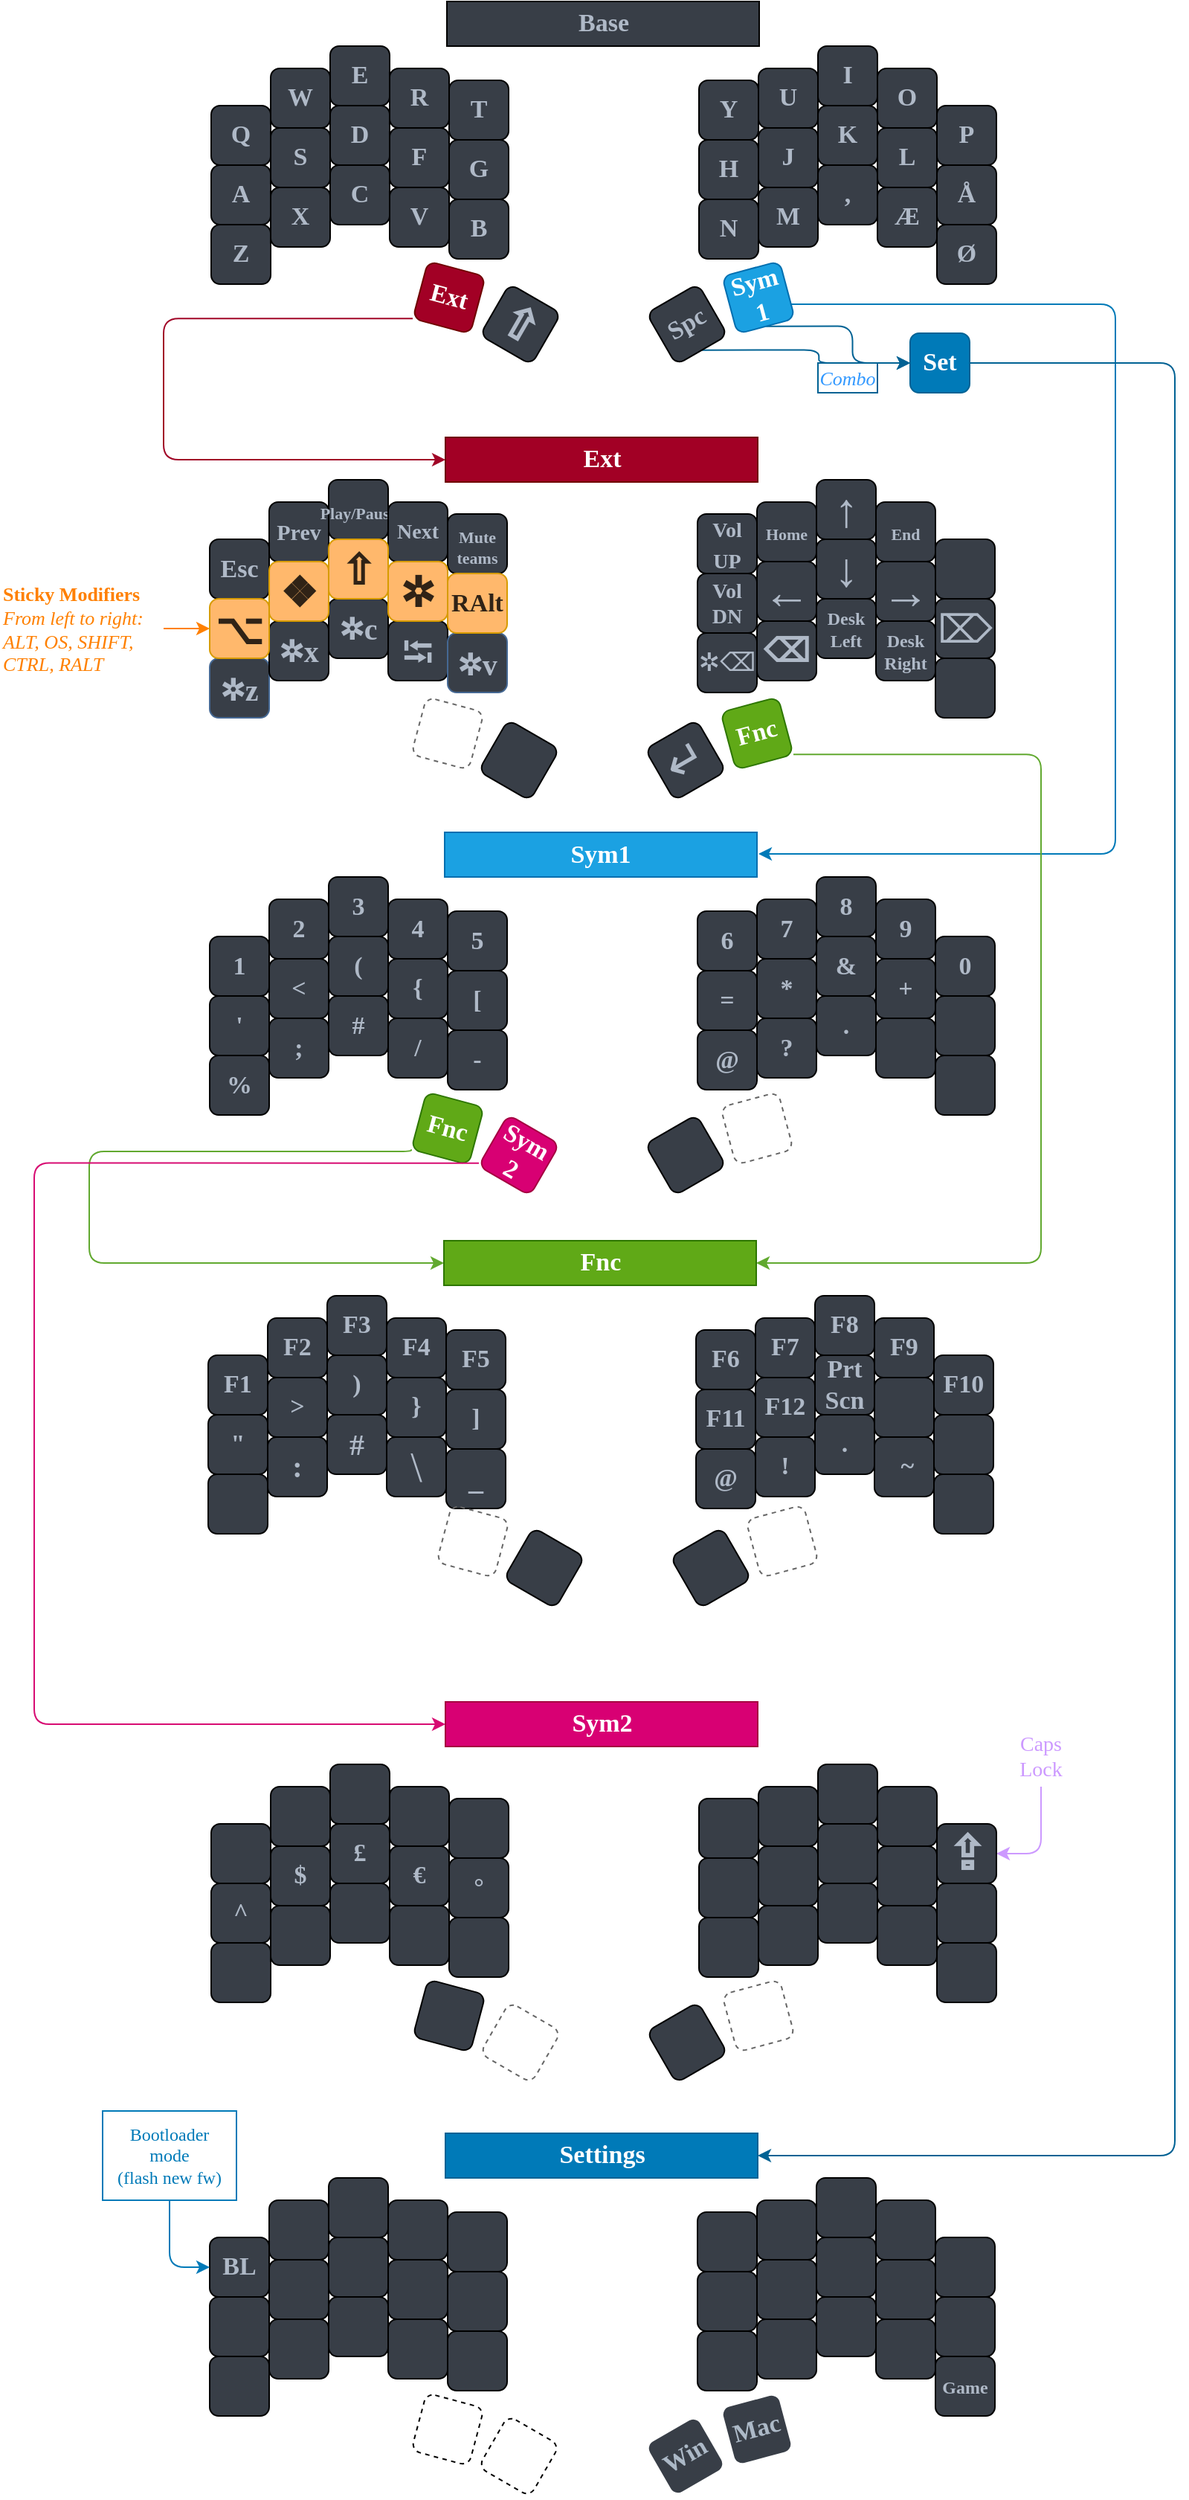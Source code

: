 <mxfile version="27.1.6">
  <diagram id="aUj_EmcdNalTghPSjb8S" name="Page-1">
    <mxGraphModel dx="1425" dy="786" grid="1" gridSize="10" guides="1" tooltips="1" connect="1" arrows="1" fold="1" page="0" pageScale="1" pageWidth="827" pageHeight="1169" math="0" shadow="0">
      <root>
        <mxCell id="0" />
        <mxCell id="1" parent="0" />
        <mxCell id="qOO70KsoDbuKheBEqoZG-1" value="Q" style="whiteSpace=wrap;html=1;aspect=fixed;fontSize=17;fontFamily=Verdana;fontStyle=1;fontColor=#AFB9C7;fillColor=#383E47;rounded=1;" parent="1" vertex="1">
          <mxGeometry x="152" y="137" width="40" height="40" as="geometry" />
        </mxCell>
        <mxCell id="qOO70KsoDbuKheBEqoZG-2" value="W" style="whiteSpace=wrap;html=1;aspect=fixed;fontSize=17;fontFamily=Verdana;fontStyle=1;fontColor=#AFB9C7;fillColor=#383E47;rounded=1;" parent="1" vertex="1">
          <mxGeometry x="192" y="112" width="40" height="40" as="geometry" />
        </mxCell>
        <mxCell id="qOO70KsoDbuKheBEqoZG-3" value="E" style="whiteSpace=wrap;html=1;aspect=fixed;fontSize=17;fontFamily=Verdana;fontStyle=1;fontColor=#AFB9C7;fillColor=#383E47;rounded=1;" parent="1" vertex="1">
          <mxGeometry x="232" y="97" width="40" height="40" as="geometry" />
        </mxCell>
        <mxCell id="qOO70KsoDbuKheBEqoZG-4" value="R" style="whiteSpace=wrap;html=1;aspect=fixed;fontSize=17;fontFamily=Verdana;fontStyle=1;fontColor=#AFB9C7;fillColor=#383E47;rounded=1;" parent="1" vertex="1">
          <mxGeometry x="272" y="112" width="40" height="40" as="geometry" />
        </mxCell>
        <mxCell id="qOO70KsoDbuKheBEqoZG-5" value="T" style="whiteSpace=wrap;html=1;aspect=fixed;fontSize=17;fontFamily=Verdana;fontStyle=1;fontColor=#AFB9C7;fillColor=#383E47;rounded=1;" parent="1" vertex="1">
          <mxGeometry x="312" y="120" width="40" height="40" as="geometry" />
        </mxCell>
        <mxCell id="qOO70KsoDbuKheBEqoZG-6" value="A" style="whiteSpace=wrap;html=1;aspect=fixed;fontSize=17;fontFamily=Verdana;fontStyle=1;fontColor=#AFB9C7;fillColor=#383E47;rounded=1;" parent="1" vertex="1">
          <mxGeometry x="152" y="177" width="40" height="40" as="geometry" />
        </mxCell>
        <mxCell id="qOO70KsoDbuKheBEqoZG-7" value="S" style="whiteSpace=wrap;html=1;aspect=fixed;fontSize=17;fontFamily=Verdana;fontStyle=1;fontColor=#AFB9C7;fillColor=#383E47;rounded=1;" parent="1" vertex="1">
          <mxGeometry x="192" y="152" width="40" height="40" as="geometry" />
        </mxCell>
        <mxCell id="qOO70KsoDbuKheBEqoZG-8" value="D" style="whiteSpace=wrap;html=1;aspect=fixed;fontSize=17;fontFamily=Verdana;fontStyle=1;fontColor=#AFB9C7;fillColor=#383E47;rounded=1;" parent="1" vertex="1">
          <mxGeometry x="232" y="137" width="40" height="40" as="geometry" />
        </mxCell>
        <mxCell id="qOO70KsoDbuKheBEqoZG-9" value="F" style="whiteSpace=wrap;html=1;aspect=fixed;fontSize=17;fontFamily=Verdana;fontStyle=1;fontColor=#AFB9C7;fillColor=#383E47;rounded=1;" parent="1" vertex="1">
          <mxGeometry x="272" y="152" width="40" height="40" as="geometry" />
        </mxCell>
        <mxCell id="qOO70KsoDbuKheBEqoZG-10" value="G" style="whiteSpace=wrap;html=1;aspect=fixed;fontSize=17;fontFamily=Verdana;fontStyle=1;fontColor=#AFB9C7;fillColor=#383E47;rounded=1;" parent="1" vertex="1">
          <mxGeometry x="312" y="160" width="40" height="40" as="geometry" />
        </mxCell>
        <mxCell id="qOO70KsoDbuKheBEqoZG-11" value="Z" style="whiteSpace=wrap;html=1;aspect=fixed;fontSize=17;fontFamily=Verdana;fontStyle=1;fontColor=#AFB9C7;fillColor=#383E47;rounded=1;" parent="1" vertex="1">
          <mxGeometry x="152" y="217" width="40" height="40" as="geometry" />
        </mxCell>
        <mxCell id="qOO70KsoDbuKheBEqoZG-12" value="X" style="whiteSpace=wrap;html=1;aspect=fixed;fontSize=17;fontFamily=Verdana;fontStyle=1;fontColor=#AFB9C7;fillColor=#383E47;rounded=1;" parent="1" vertex="1">
          <mxGeometry x="192" y="192" width="40" height="40" as="geometry" />
        </mxCell>
        <mxCell id="qOO70KsoDbuKheBEqoZG-13" value="C" style="whiteSpace=wrap;html=1;aspect=fixed;fontSize=17;fontFamily=Verdana;fontStyle=1;fontColor=#AFB9C7;fillColor=#383E47;rounded=1;" parent="1" vertex="1">
          <mxGeometry x="232" y="177" width="40" height="40" as="geometry" />
        </mxCell>
        <mxCell id="qOO70KsoDbuKheBEqoZG-14" value="V" style="whiteSpace=wrap;html=1;aspect=fixed;fontSize=17;fontFamily=Verdana;fontStyle=1;fontColor=#AFB9C7;fillColor=#383E47;rounded=1;" parent="1" vertex="1">
          <mxGeometry x="272" y="192" width="40" height="40" as="geometry" />
        </mxCell>
        <mxCell id="qOO70KsoDbuKheBEqoZG-15" value="B" style="whiteSpace=wrap;html=1;aspect=fixed;fontSize=17;fontFamily=Verdana;fontStyle=1;fontColor=#AFB9C7;fillColor=#383E47;rounded=1;" parent="1" vertex="1">
          <mxGeometry x="312" y="200" width="40" height="40" as="geometry" />
        </mxCell>
        <mxCell id="qOO70KsoDbuKheBEqoZG-248" style="edgeStyle=orthogonalEdgeStyle;rounded=1;orthogonalLoop=1;jettySize=auto;html=1;exitX=0;exitY=1;exitDx=0;exitDy=0;entryX=0;entryY=0.5;entryDx=0;entryDy=0;fontFamily=Verdana;fontSize=14;fontColor=#9933FF;strokeColor=#A10627;" parent="1" source="qOO70KsoDbuKheBEqoZG-16" target="qOO70KsoDbuKheBEqoZG-140" edge="1">
          <mxGeometry relative="1" as="geometry">
            <Array as="points">
              <mxPoint x="120" y="280" />
              <mxPoint x="120" y="375" />
            </Array>
          </mxGeometry>
        </mxCell>
        <mxCell id="qOO70KsoDbuKheBEqoZG-16" value="Ext" style="whiteSpace=wrap;html=1;aspect=fixed;rotation=15;fontSize=17;fontFamily=Verdana;fontStyle=1;fillColor=#a20025;strokeColor=#6F0000;fontColor=#ffffff;rounded=1;" parent="1" vertex="1">
          <mxGeometry x="292" y="246" width="40" height="40" as="geometry" />
        </mxCell>
        <mxCell id="qOO70KsoDbuKheBEqoZG-17" value="&lt;span style=&quot;font-family: &amp;quot;segoe ui emoji&amp;quot;, &amp;quot;apple color emoji&amp;quot;, &amp;quot;noto color emoji&amp;quot;; font-size: 30px;&quot;&gt;&lt;font style=&quot;font-size: 30px;&quot;&gt;⇧&lt;/font&gt;&lt;/span&gt;" style="whiteSpace=wrap;html=1;aspect=fixed;rotation=30;fontSize=30;fontFamily=Verdana;fontStyle=1;fontColor=#AFB9C7;fillColor=#383E47;rounded=1;" parent="1" vertex="1">
          <mxGeometry x="340" y="264" width="40" height="40" as="geometry" />
        </mxCell>
        <mxCell id="qOO70KsoDbuKheBEqoZG-18" value="Y" style="whiteSpace=wrap;html=1;aspect=fixed;fontSize=17;fontFamily=Verdana;fontStyle=1;fontColor=#AFB9C7;fillColor=#383E47;rounded=1;" parent="1" vertex="1">
          <mxGeometry x="480" y="120" width="40" height="40" as="geometry" />
        </mxCell>
        <mxCell id="qOO70KsoDbuKheBEqoZG-19" value="U" style="whiteSpace=wrap;html=1;aspect=fixed;fontSize=17;fontFamily=Verdana;fontStyle=1;fontColor=#AFB9C7;fillColor=#383E47;rounded=1;" parent="1" vertex="1">
          <mxGeometry x="520" y="112" width="40" height="40" as="geometry" />
        </mxCell>
        <mxCell id="qOO70KsoDbuKheBEqoZG-20" value="I" style="whiteSpace=wrap;html=1;aspect=fixed;fontSize=17;fontFamily=Verdana;fontStyle=1;fontColor=#AFB9C7;fillColor=#383E47;rounded=1;" parent="1" vertex="1">
          <mxGeometry x="560" y="97" width="40" height="40" as="geometry" />
        </mxCell>
        <mxCell id="qOO70KsoDbuKheBEqoZG-21" value="O" style="whiteSpace=wrap;html=1;aspect=fixed;fontSize=17;fontFamily=Verdana;fontStyle=1;fontColor=#AFB9C7;fillColor=#383E47;rounded=1;" parent="1" vertex="1">
          <mxGeometry x="600" y="112" width="40" height="40" as="geometry" />
        </mxCell>
        <mxCell id="qOO70KsoDbuKheBEqoZG-22" value="P" style="whiteSpace=wrap;html=1;aspect=fixed;fontSize=17;fontFamily=Verdana;fontStyle=1;fontColor=#AFB9C7;fillColor=#383E47;rounded=1;" parent="1" vertex="1">
          <mxGeometry x="640" y="137" width="40" height="40" as="geometry" />
        </mxCell>
        <mxCell id="qOO70KsoDbuKheBEqoZG-23" value="H" style="whiteSpace=wrap;html=1;aspect=fixed;fontSize=17;fontFamily=Verdana;fontStyle=1;fontColor=#AFB9C7;fillColor=#383E47;rounded=1;" parent="1" vertex="1">
          <mxGeometry x="480" y="160" width="40" height="40" as="geometry" />
        </mxCell>
        <mxCell id="qOO70KsoDbuKheBEqoZG-24" value="J" style="whiteSpace=wrap;html=1;aspect=fixed;fontSize=17;fontFamily=Verdana;fontStyle=1;fontColor=#AFB9C7;fillColor=#383E47;rounded=1;" parent="1" vertex="1">
          <mxGeometry x="520" y="152" width="40" height="40" as="geometry" />
        </mxCell>
        <mxCell id="qOO70KsoDbuKheBEqoZG-25" value="K" style="whiteSpace=wrap;html=1;aspect=fixed;fontSize=17;fontFamily=Verdana;fontStyle=1;fontColor=#AFB9C7;fillColor=#383E47;rounded=1;" parent="1" vertex="1">
          <mxGeometry x="560" y="137" width="40" height="40" as="geometry" />
        </mxCell>
        <mxCell id="qOO70KsoDbuKheBEqoZG-26" value="L" style="whiteSpace=wrap;html=1;aspect=fixed;fontSize=17;fontFamily=Verdana;fontStyle=1;fontColor=#AFB9C7;fillColor=#383E47;rounded=1;" parent="1" vertex="1">
          <mxGeometry x="600" y="152" width="40" height="40" as="geometry" />
        </mxCell>
        <mxCell id="qOO70KsoDbuKheBEqoZG-27" value="Å" style="whiteSpace=wrap;html=1;aspect=fixed;fontSize=17;fontFamily=Verdana;fontStyle=1;fontColor=#AFB9C7;fillColor=#383E47;rounded=1;" parent="1" vertex="1">
          <mxGeometry x="640" y="177" width="40" height="40" as="geometry" />
        </mxCell>
        <mxCell id="qOO70KsoDbuKheBEqoZG-28" value="N" style="whiteSpace=wrap;html=1;aspect=fixed;fontSize=17;fontFamily=Verdana;fontStyle=1;fontColor=#AFB9C7;fillColor=#383E47;rounded=1;" parent="1" vertex="1">
          <mxGeometry x="480" y="200" width="40" height="40" as="geometry" />
        </mxCell>
        <mxCell id="qOO70KsoDbuKheBEqoZG-29" value="M" style="whiteSpace=wrap;html=1;aspect=fixed;fontSize=17;fontFamily=Verdana;fontStyle=1;fontColor=#AFB9C7;fillColor=#383E47;rounded=1;" parent="1" vertex="1">
          <mxGeometry x="520" y="192" width="40" height="40" as="geometry" />
        </mxCell>
        <mxCell id="qOO70KsoDbuKheBEqoZG-30" value="," style="whiteSpace=wrap;html=1;aspect=fixed;fontSize=17;fontFamily=Verdana;fontStyle=1;fontColor=#AFB9C7;fillColor=#383E47;rounded=1;" parent="1" vertex="1">
          <mxGeometry x="560" y="177" width="40" height="40" as="geometry" />
        </mxCell>
        <mxCell id="qOO70KsoDbuKheBEqoZG-31" value="Æ" style="whiteSpace=wrap;html=1;aspect=fixed;fontSize=17;fontFamily=Verdana;fontStyle=1;fontColor=#AFB9C7;fillColor=#383E47;rounded=1;" parent="1" vertex="1">
          <mxGeometry x="600" y="192" width="40" height="40" as="geometry" />
        </mxCell>
        <mxCell id="qOO70KsoDbuKheBEqoZG-32" value="Ø" style="whiteSpace=wrap;html=1;aspect=fixed;fontSize=17;fontFamily=Verdana;fontStyle=1;fontColor=#AFB9C7;fillColor=#383E47;rounded=1;" parent="1" vertex="1">
          <mxGeometry x="640" y="217" width="40" height="40" as="geometry" />
        </mxCell>
        <mxCell id="qOO70KsoDbuKheBEqoZG-245" style="edgeStyle=orthogonalEdgeStyle;rounded=1;orthogonalLoop=1;jettySize=auto;html=1;exitX=0.5;exitY=1;exitDx=0;exitDy=0;entryX=0;entryY=0.5;entryDx=0;entryDy=0;fontFamily=Verdana;fontSize=14;fontColor=#3399FF;strokeColor=#006294;" parent="1" source="qOO70KsoDbuKheBEqoZG-33" target="qOO70KsoDbuKheBEqoZG-145" edge="1">
          <mxGeometry relative="1" as="geometry" />
        </mxCell>
        <mxCell id="qOO70KsoDbuKheBEqoZG-33" value="Spc" style="whiteSpace=wrap;html=1;aspect=fixed;rotation=-30;fontSize=17;fontFamily=Verdana;fontStyle=1;fontColor=#AFB9C7;fillColor=#383E47;rounded=1;" parent="1" vertex="1">
          <mxGeometry x="452" y="264" width="40" height="40" as="geometry" />
        </mxCell>
        <mxCell id="qOO70KsoDbuKheBEqoZG-246" style="edgeStyle=orthogonalEdgeStyle;rounded=1;orthogonalLoop=1;jettySize=auto;html=1;exitX=0.5;exitY=1;exitDx=0;exitDy=0;entryX=0;entryY=0.5;entryDx=0;entryDy=0;fontFamily=Verdana;fontSize=14;fontColor=#3399FF;strokeColor=#006294;" parent="1" source="qOO70KsoDbuKheBEqoZG-34" target="qOO70KsoDbuKheBEqoZG-145" edge="1">
          <mxGeometry relative="1" as="geometry" />
        </mxCell>
        <mxCell id="zje5LtQH6m6CCSwOplJE-2" style="edgeStyle=orthogonalEdgeStyle;rounded=1;orthogonalLoop=1;jettySize=auto;html=1;curved=0;strokeColor=#007AB8;exitX=1;exitY=0.75;exitDx=0;exitDy=0;" parent="1" source="qOO70KsoDbuKheBEqoZG-34" edge="1">
          <mxGeometry relative="1" as="geometry">
            <mxPoint x="520" y="640" as="targetPoint" />
            <mxPoint x="560" y="270" as="sourcePoint" />
            <Array as="points">
              <mxPoint x="760" y="270" />
              <mxPoint x="760" y="640" />
            </Array>
          </mxGeometry>
        </mxCell>
        <mxCell id="qOO70KsoDbuKheBEqoZG-34" value="Sym&lt;br&gt;1" style="whiteSpace=wrap;html=1;aspect=fixed;rotation=-15;fontSize=17;fontFamily=Verdana;fontStyle=1;fillColor=#1ba1e2;strokeColor=#006EAF;fontColor=#ffffff;rounded=1;" parent="1" vertex="1">
          <mxGeometry x="500" y="246" width="40" height="40" as="geometry" />
        </mxCell>
        <mxCell id="qOO70KsoDbuKheBEqoZG-35" value="&lt;b&gt;Base&lt;/b&gt;" style="rounded=0;whiteSpace=wrap;html=1;fontFamily=Verdana;fontSize=17;fontColor=#AFB9C7;fillColor=#383E47;" parent="1" vertex="1">
          <mxGeometry x="310.5" y="67" width="210" height="30" as="geometry" />
        </mxCell>
        <mxCell id="qOO70KsoDbuKheBEqoZG-36" value="1" style="whiteSpace=wrap;html=1;aspect=fixed;fontSize=17;fontFamily=Verdana;fontStyle=1;fontColor=#AFB9C7;fillColor=#383E47;rounded=1;" parent="1" vertex="1">
          <mxGeometry x="151" y="695.5" width="40" height="40" as="geometry" />
        </mxCell>
        <mxCell id="qOO70KsoDbuKheBEqoZG-37" value="2" style="whiteSpace=wrap;html=1;aspect=fixed;fontSize=17;fontFamily=Verdana;fontStyle=1;fontColor=#AFB9C7;fillColor=#383E47;rounded=1;" parent="1" vertex="1">
          <mxGeometry x="191" y="670.5" width="40" height="40" as="geometry" />
        </mxCell>
        <mxCell id="qOO70KsoDbuKheBEqoZG-38" value="3" style="whiteSpace=wrap;html=1;aspect=fixed;fontSize=17;fontFamily=Verdana;fontStyle=1;fontColor=#AFB9C7;fillColor=#383E47;rounded=1;" parent="1" vertex="1">
          <mxGeometry x="231" y="655.5" width="40" height="40" as="geometry" />
        </mxCell>
        <mxCell id="qOO70KsoDbuKheBEqoZG-39" value="4" style="whiteSpace=wrap;html=1;aspect=fixed;fontSize=17;fontFamily=Verdana;fontStyle=1;fontColor=#AFB9C7;fillColor=#383E47;rounded=1;" parent="1" vertex="1">
          <mxGeometry x="271" y="670.5" width="40" height="40" as="geometry" />
        </mxCell>
        <mxCell id="qOO70KsoDbuKheBEqoZG-40" value="5" style="whiteSpace=wrap;html=1;aspect=fixed;fontSize=17;fontFamily=Verdana;fontStyle=1;fontColor=#AFB9C7;fillColor=#383E47;rounded=1;" parent="1" vertex="1">
          <mxGeometry x="311" y="678.5" width="40" height="40" as="geometry" />
        </mxCell>
        <mxCell id="qOO70KsoDbuKheBEqoZG-41" value="&#39;" style="whiteSpace=wrap;html=1;aspect=fixed;fontSize=17;fontFamily=Verdana;fontStyle=1;fontColor=#AFB9C7;fillColor=#383E47;rounded=1;" parent="1" vertex="1">
          <mxGeometry x="151" y="735.5" width="40" height="40" as="geometry" />
        </mxCell>
        <mxCell id="qOO70KsoDbuKheBEqoZG-42" value="&amp;lt;" style="whiteSpace=wrap;html=1;aspect=fixed;fontSize=17;fontFamily=Verdana;fontStyle=1;fontColor=#AFB9C7;fillColor=#383E47;rounded=1;" parent="1" vertex="1">
          <mxGeometry x="191" y="710.5" width="40" height="40" as="geometry" />
        </mxCell>
        <mxCell id="qOO70KsoDbuKheBEqoZG-43" value="(" style="whiteSpace=wrap;html=1;aspect=fixed;fontSize=17;fontFamily=Verdana;fontStyle=1;fontColor=#AFB9C7;fillColor=#383E47;rounded=1;" parent="1" vertex="1">
          <mxGeometry x="231" y="695.5" width="40" height="40" as="geometry" />
        </mxCell>
        <mxCell id="qOO70KsoDbuKheBEqoZG-44" value="{" style="whiteSpace=wrap;html=1;aspect=fixed;fontSize=17;fontFamily=Verdana;fontStyle=1;fontColor=#AFB9C7;fillColor=#383E47;rounded=1;" parent="1" vertex="1">
          <mxGeometry x="271" y="710.5" width="40" height="40" as="geometry" />
        </mxCell>
        <mxCell id="qOO70KsoDbuKheBEqoZG-45" value="[" style="whiteSpace=wrap;html=1;aspect=fixed;fontSize=17;fontFamily=Verdana;fontStyle=1;fontColor=#AFB9C7;fillColor=#383E47;rounded=1;" parent="1" vertex="1">
          <mxGeometry x="311" y="718.5" width="40" height="40" as="geometry" />
        </mxCell>
        <mxCell id="qOO70KsoDbuKheBEqoZG-46" value="%" style="whiteSpace=wrap;html=1;aspect=fixed;fontSize=17;fontFamily=Verdana;fontStyle=1;fontColor=#AFB9C7;fillColor=#383E47;rounded=1;" parent="1" vertex="1">
          <mxGeometry x="151" y="775.5" width="40" height="40" as="geometry" />
        </mxCell>
        <mxCell id="qOO70KsoDbuKheBEqoZG-47" value=";" style="whiteSpace=wrap;html=1;aspect=fixed;fontSize=17;fontFamily=Verdana;fontStyle=1;fontColor=#AFB9C7;fillColor=#383E47;rounded=1;" parent="1" vertex="1">
          <mxGeometry x="191" y="750.5" width="40" height="40" as="geometry" />
        </mxCell>
        <mxCell id="qOO70KsoDbuKheBEqoZG-48" value="#" style="whiteSpace=wrap;html=1;aspect=fixed;fontSize=17;fontFamily=Verdana;fontStyle=1;fontColor=#AFB9C7;fillColor=#383E47;rounded=1;" parent="1" vertex="1">
          <mxGeometry x="231" y="735.5" width="40" height="40" as="geometry" />
        </mxCell>
        <mxCell id="qOO70KsoDbuKheBEqoZG-49" value="/" style="whiteSpace=wrap;html=1;aspect=fixed;fontSize=17;fontFamily=Verdana;fontStyle=1;fontColor=#AFB9C7;fillColor=#383E47;rounded=1;" parent="1" vertex="1">
          <mxGeometry x="271" y="750.5" width="40" height="40" as="geometry" />
        </mxCell>
        <mxCell id="qOO70KsoDbuKheBEqoZG-50" value="-" style="whiteSpace=wrap;html=1;aspect=fixed;fontSize=17;fontFamily=Verdana;fontStyle=1;fontColor=#AFB9C7;fillColor=#383E47;rounded=1;" parent="1" vertex="1">
          <mxGeometry x="311" y="758.5" width="40" height="40" as="geometry" />
        </mxCell>
        <mxCell id="qOO70KsoDbuKheBEqoZG-251" style="edgeStyle=orthogonalEdgeStyle;rounded=1;orthogonalLoop=1;jettySize=auto;html=1;exitX=0;exitY=1;exitDx=0;exitDy=0;entryX=0;entryY=0.5;entryDx=0;entryDy=0;fontFamily=Verdana;fontSize=14;fontColor=#61A92F;strokeColor=#61A92F;" parent="1" source="qOO70KsoDbuKheBEqoZG-51" target="qOO70KsoDbuKheBEqoZG-187" edge="1">
          <mxGeometry relative="1" as="geometry">
            <Array as="points">
              <mxPoint x="287" y="840" />
              <mxPoint x="70" y="840" />
              <mxPoint x="70" y="915" />
            </Array>
          </mxGeometry>
        </mxCell>
        <mxCell id="qOO70KsoDbuKheBEqoZG-51" value="Fnc" style="whiteSpace=wrap;html=1;aspect=fixed;rotation=15;fontSize=17;fontFamily=Verdana;fontStyle=1;fontColor=#ffffff;fillColor=#60a917;strokeColor=#2D7600;rounded=1;" parent="1" vertex="1">
          <mxGeometry x="291" y="804.5" width="40" height="40" as="geometry" />
        </mxCell>
        <mxCell id="qOO70KsoDbuKheBEqoZG-289" style="edgeStyle=orthogonalEdgeStyle;rounded=1;orthogonalLoop=1;jettySize=auto;html=1;exitX=0.5;exitY=1;exitDx=0;exitDy=0;fontFamily=Verdana;fontSize=11;fontColor=#383E47;strokeColor=#D70B72;entryX=0;entryY=0.5;entryDx=0;entryDy=0;" parent="1" target="qOO70KsoDbuKheBEqoZG-288" edge="1">
          <mxGeometry relative="1" as="geometry">
            <Array as="points">
              <mxPoint x="33" y="848" />
              <mxPoint x="33" y="1225" />
            </Array>
            <mxPoint x="332" y="847.821" as="sourcePoint" />
            <mxPoint x="300" y="1223" as="targetPoint" />
          </mxGeometry>
        </mxCell>
        <mxCell id="qOO70KsoDbuKheBEqoZG-52" value="Sym&lt;br&gt;2" style="whiteSpace=wrap;html=1;aspect=fixed;rotation=30;fontSize=17;fontFamily=Verdana;fontStyle=1;fontColor=#ffffff;fillColor=#d80073;strokeColor=#A50040;rounded=1;" parent="1" vertex="1">
          <mxGeometry x="339" y="822.5" width="40" height="40" as="geometry" />
        </mxCell>
        <mxCell id="qOO70KsoDbuKheBEqoZG-53" value="6" style="whiteSpace=wrap;html=1;aspect=fixed;fontSize=17;fontFamily=Verdana;fontStyle=1;fontColor=#AFB9C7;fillColor=#383E47;rounded=1;" parent="1" vertex="1">
          <mxGeometry x="479" y="678.5" width="40" height="40" as="geometry" />
        </mxCell>
        <mxCell id="qOO70KsoDbuKheBEqoZG-54" value="7" style="whiteSpace=wrap;html=1;aspect=fixed;fontSize=17;fontFamily=Verdana;fontStyle=1;fontColor=#AFB9C7;fillColor=#383E47;rounded=1;" parent="1" vertex="1">
          <mxGeometry x="519" y="670.5" width="40" height="40" as="geometry" />
        </mxCell>
        <mxCell id="qOO70KsoDbuKheBEqoZG-55" value="8" style="whiteSpace=wrap;html=1;aspect=fixed;fontSize=17;fontFamily=Verdana;fontStyle=1;fontColor=#AFB9C7;fillColor=#383E47;rounded=1;" parent="1" vertex="1">
          <mxGeometry x="559" y="655.5" width="40" height="40" as="geometry" />
        </mxCell>
        <mxCell id="qOO70KsoDbuKheBEqoZG-56" value="9" style="whiteSpace=wrap;html=1;aspect=fixed;fontSize=17;fontFamily=Verdana;fontStyle=1;fontColor=#AFB9C7;fillColor=#383E47;rounded=1;" parent="1" vertex="1">
          <mxGeometry x="599" y="670.5" width="40" height="40" as="geometry" />
        </mxCell>
        <mxCell id="qOO70KsoDbuKheBEqoZG-57" value="0" style="whiteSpace=wrap;html=1;aspect=fixed;fontSize=17;fontFamily=Verdana;fontStyle=1;fontColor=#AFB9C7;fillColor=#383E47;rounded=1;" parent="1" vertex="1">
          <mxGeometry x="639" y="695.5" width="40" height="40" as="geometry" />
        </mxCell>
        <mxCell id="qOO70KsoDbuKheBEqoZG-58" value="=" style="whiteSpace=wrap;html=1;aspect=fixed;fontSize=17;fontFamily=Verdana;fontStyle=1;fontColor=#AFB9C7;fillColor=#383E47;rounded=1;" parent="1" vertex="1">
          <mxGeometry x="479" y="718.5" width="40" height="40" as="geometry" />
        </mxCell>
        <mxCell id="qOO70KsoDbuKheBEqoZG-59" value="*" style="whiteSpace=wrap;html=1;aspect=fixed;fontSize=17;fontFamily=Verdana;fontStyle=1;fontColor=#AFB9C7;fillColor=#383E47;rounded=1;" parent="1" vertex="1">
          <mxGeometry x="519" y="710.5" width="40" height="40" as="geometry" />
        </mxCell>
        <mxCell id="qOO70KsoDbuKheBEqoZG-60" value="&amp;amp;" style="whiteSpace=wrap;html=1;aspect=fixed;fontSize=17;fontFamily=Verdana;fontStyle=1;fontColor=#AFB9C7;fillColor=#383E47;rounded=1;" parent="1" vertex="1">
          <mxGeometry x="559" y="695.5" width="40" height="40" as="geometry" />
        </mxCell>
        <mxCell id="qOO70KsoDbuKheBEqoZG-61" value="+" style="whiteSpace=wrap;html=1;aspect=fixed;fontSize=17;fontFamily=Verdana;fontStyle=1;fontColor=#AFB9C7;fillColor=#383E47;rounded=1;" parent="1" vertex="1">
          <mxGeometry x="599" y="710.5" width="40" height="40" as="geometry" />
        </mxCell>
        <mxCell id="qOO70KsoDbuKheBEqoZG-62" value="" style="whiteSpace=wrap;html=1;aspect=fixed;fontSize=17;fontFamily=Verdana;fontStyle=1;fontColor=#AFB9C7;fillColor=#383E47;rounded=1;" parent="1" vertex="1">
          <mxGeometry x="639" y="735.5" width="40" height="40" as="geometry" />
        </mxCell>
        <mxCell id="qOO70KsoDbuKheBEqoZG-63" value="@" style="whiteSpace=wrap;html=1;aspect=fixed;fontSize=17;fontFamily=Verdana;fontStyle=1;fontColor=#AFB9C7;fillColor=#383E47;rounded=1;" parent="1" vertex="1">
          <mxGeometry x="479" y="758.5" width="40" height="40" as="geometry" />
        </mxCell>
        <mxCell id="qOO70KsoDbuKheBEqoZG-64" value="?" style="whiteSpace=wrap;html=1;aspect=fixed;fontSize=17;fontFamily=Verdana;fontStyle=1;fontColor=#AFB9C7;fillColor=#383E47;rounded=1;" parent="1" vertex="1">
          <mxGeometry x="519" y="750.5" width="40" height="40" as="geometry" />
        </mxCell>
        <mxCell id="qOO70KsoDbuKheBEqoZG-65" value="." style="whiteSpace=wrap;html=1;aspect=fixed;fontSize=17;fontFamily=Verdana;fontStyle=1;fontColor=#AFB9C7;fillColor=#383E47;rounded=1;" parent="1" vertex="1">
          <mxGeometry x="559" y="735.5" width="40" height="40" as="geometry" />
        </mxCell>
        <mxCell id="qOO70KsoDbuKheBEqoZG-66" value="" style="whiteSpace=wrap;html=1;aspect=fixed;fontSize=17;fontFamily=Verdana;fontStyle=1;fontColor=#AFB9C7;fillColor=#383E47;rounded=1;" parent="1" vertex="1">
          <mxGeometry x="599" y="750.5" width="40" height="40" as="geometry" />
        </mxCell>
        <mxCell id="qOO70KsoDbuKheBEqoZG-67" value="" style="whiteSpace=wrap;html=1;aspect=fixed;fontSize=17;fontFamily=Verdana;fontStyle=1;fontColor=#AFB9C7;fillColor=#383E47;rounded=1;" parent="1" vertex="1">
          <mxGeometry x="639" y="775.5" width="40" height="40" as="geometry" />
        </mxCell>
        <mxCell id="qOO70KsoDbuKheBEqoZG-68" value="" style="whiteSpace=wrap;html=1;aspect=fixed;rotation=-30;fontSize=17;fontFamily=Verdana;fontStyle=1;fontColor=#AFB9C7;fillColor=#383E47;rounded=1;" parent="1" vertex="1">
          <mxGeometry x="451" y="822.5" width="40" height="40" as="geometry" />
        </mxCell>
        <mxCell id="qOO70KsoDbuKheBEqoZG-69" value="" style="whiteSpace=wrap;html=1;aspect=fixed;rotation=-15;fontSize=17;fontFamily=Verdana;fontStyle=1;fontColor=#333333;fillColor=none;strokeColor=#666666;shadow=0;sketch=0;rounded=1;glass=0;dashed=1;" parent="1" vertex="1">
          <mxGeometry x="499" y="804.5" width="40" height="40" as="geometry" />
        </mxCell>
        <mxCell id="qOO70KsoDbuKheBEqoZG-70" value="&lt;b&gt;Sym1&lt;/b&gt;" style="rounded=0;whiteSpace=wrap;html=1;fontFamily=Verdana;fontSize=17;fillColor=#1ba1e2;strokeColor=#006EAF;fontStyle=0;fontColor=#ffffff;" parent="1" vertex="1">
          <mxGeometry x="309" y="625.5" width="210" height="30" as="geometry" />
        </mxCell>
        <mxCell id="qOO70KsoDbuKheBEqoZG-106" value="&lt;div&gt;F1&lt;/div&gt;" style="whiteSpace=wrap;html=1;aspect=fixed;fontSize=17;fontFamily=Verdana;fontStyle=1;fontColor=#AFB9C7;fillColor=#383E47;rounded=1;" parent="1" vertex="1">
          <mxGeometry x="150" y="977" width="40" height="40" as="geometry" />
        </mxCell>
        <mxCell id="qOO70KsoDbuKheBEqoZG-107" value="F2" style="whiteSpace=wrap;html=1;aspect=fixed;fontSize=17;fontFamily=Verdana;fontStyle=1;fontColor=#AFB9C7;fillColor=#383E47;rounded=1;" parent="1" vertex="1">
          <mxGeometry x="190" y="952" width="40" height="40" as="geometry" />
        </mxCell>
        <mxCell id="qOO70KsoDbuKheBEqoZG-108" value="F3" style="whiteSpace=wrap;html=1;aspect=fixed;fontSize=17;fontFamily=Verdana;fontStyle=1;fontColor=#AFB9C7;fillColor=#383E47;rounded=1;" parent="1" vertex="1">
          <mxGeometry x="230" y="937" width="40" height="40" as="geometry" />
        </mxCell>
        <mxCell id="qOO70KsoDbuKheBEqoZG-109" value="F4" style="whiteSpace=wrap;html=1;aspect=fixed;fontSize=17;fontFamily=Verdana;fontStyle=1;fontColor=#AFB9C7;fillColor=#383E47;rounded=1;" parent="1" vertex="1">
          <mxGeometry x="270" y="952" width="40" height="40" as="geometry" />
        </mxCell>
        <mxCell id="qOO70KsoDbuKheBEqoZG-110" value="F5" style="whiteSpace=wrap;html=1;aspect=fixed;fontSize=17;fontFamily=Verdana;fontStyle=1;fontColor=#AFB9C7;fillColor=#383E47;rounded=1;" parent="1" vertex="1">
          <mxGeometry x="310" y="960" width="40" height="40" as="geometry" />
        </mxCell>
        <mxCell id="qOO70KsoDbuKheBEqoZG-111" value="&quot;" style="whiteSpace=wrap;html=1;aspect=fixed;fontSize=17;fontFamily=Verdana;fontStyle=1;fillColor=#383E47;strokeColor=#000000;fontColor=#AFB9C7;rounded=1;" parent="1" vertex="1">
          <mxGeometry x="150" y="1017" width="40" height="40" as="geometry" />
        </mxCell>
        <mxCell id="qOO70KsoDbuKheBEqoZG-112" value="&amp;gt;" style="whiteSpace=wrap;html=1;aspect=fixed;fontSize=17;fontFamily=Verdana;fontStyle=1;fillColor=#383E47;strokeColor=#000000;fontColor=#AFB9C7;rounded=1;" parent="1" vertex="1">
          <mxGeometry x="190" y="992" width="40" height="40" as="geometry" />
        </mxCell>
        <mxCell id="qOO70KsoDbuKheBEqoZG-113" value=")" style="whiteSpace=wrap;html=1;aspect=fixed;fontSize=17;fontFamily=Verdana;fontStyle=1;fillColor=#383E47;strokeColor=#000000;fontColor=#AFB9C7;rounded=1;" parent="1" vertex="1">
          <mxGeometry x="230" y="977" width="40" height="40" as="geometry" />
        </mxCell>
        <mxCell id="qOO70KsoDbuKheBEqoZG-114" value="}" style="whiteSpace=wrap;html=1;aspect=fixed;fontSize=17;fontFamily=Verdana;fontStyle=1;fillColor=#383E47;strokeColor=#000000;fontColor=#AFB9C7;rounded=1;" parent="1" vertex="1">
          <mxGeometry x="270" y="992" width="40" height="40" as="geometry" />
        </mxCell>
        <mxCell id="qOO70KsoDbuKheBEqoZG-115" value="]" style="whiteSpace=wrap;html=1;aspect=fixed;fontSize=17;fontFamily=Verdana;fontStyle=1;fillColor=#383E47;strokeColor=#000000;fontColor=#AFB9C7;rounded=1;" parent="1" vertex="1">
          <mxGeometry x="310" y="1000" width="40" height="40" as="geometry" />
        </mxCell>
        <mxCell id="qOO70KsoDbuKheBEqoZG-116" value="" style="whiteSpace=wrap;html=1;aspect=fixed;fontSize=17;fontFamily=Verdana;fontStyle=1;fontColor=#AFB9C7;fillColor=#383E47;rounded=1;" parent="1" vertex="1">
          <mxGeometry x="150" y="1057" width="40" height="40" as="geometry" />
        </mxCell>
        <mxCell id="qOO70KsoDbuKheBEqoZG-117" value="&lt;span style=&quot;font-family: &amp;quot;segoe ui emoji&amp;quot;, &amp;quot;apple color emoji&amp;quot;, &amp;quot;noto color emoji&amp;quot;; font-size: 20px;&quot;&gt;:&lt;/span&gt;" style="whiteSpace=wrap;html=1;aspect=fixed;fontSize=17;fontFamily=Verdana;fontStyle=1;fontColor=#AFB9C7;fillColor=#383E47;rounded=1;" parent="1" vertex="1">
          <mxGeometry x="190" y="1032" width="40" height="40" as="geometry" />
        </mxCell>
        <mxCell id="qOO70KsoDbuKheBEqoZG-118" value="&lt;span style=&quot;font-family: &amp;quot;segoe ui emoji&amp;quot;, &amp;quot;apple color emoji&amp;quot;, &amp;quot;noto color emoji&amp;quot;; font-size: 20px;&quot;&gt;#&lt;/span&gt;" style="whiteSpace=wrap;html=1;aspect=fixed;fontSize=17;fontFamily=Verdana;fontStyle=1;fontColor=#AFB9C7;fillColor=#383E47;rounded=1;" parent="1" vertex="1">
          <mxGeometry x="230" y="1017" width="40" height="40" as="geometry" />
        </mxCell>
        <mxCell id="qOO70KsoDbuKheBEqoZG-119" value="&lt;span style=&quot;font-family: &amp;quot;segoe ui emoji&amp;quot;, &amp;quot;apple color emoji&amp;quot;, &amp;quot;noto color emoji&amp;quot;; font-size: 28px; font-weight: 400;&quot;&gt;\&lt;/span&gt;" style="whiteSpace=wrap;html=1;aspect=fixed;fontSize=17;fontFamily=Verdana;fontStyle=1;fontColor=#AFB9C7;fillColor=#383E47;rounded=1;" parent="1" vertex="1">
          <mxGeometry x="270" y="1032" width="40" height="40" as="geometry" />
        </mxCell>
        <mxCell id="qOO70KsoDbuKheBEqoZG-120" value="&lt;span style=&quot;font-family: &amp;quot;segoe ui emoji&amp;quot;, &amp;quot;apple color emoji&amp;quot;, &amp;quot;noto color emoji&amp;quot;; font-size: 20px;&quot;&gt;_&lt;/span&gt;" style="whiteSpace=wrap;html=1;aspect=fixed;fontSize=17;fontFamily=Verdana;fontStyle=1;fontColor=#AFB9C7;fillColor=#383E47;rounded=1;" parent="1" vertex="1">
          <mxGeometry x="310" y="1040" width="40" height="40" as="geometry" />
        </mxCell>
        <mxCell id="qOO70KsoDbuKheBEqoZG-121" value="" style="whiteSpace=wrap;html=1;aspect=fixed;rotation=15;fontSize=17;fontFamily=Verdana;fontStyle=1;fontColor=#333333;fillColor=none;strokeColor=#666666;rounded=1;shadow=0;dashed=1;glass=0;sketch=0;" parent="1" vertex="1">
          <mxGeometry x="291" y="539" width="40" height="40" as="geometry" />
        </mxCell>
        <mxCell id="qOO70KsoDbuKheBEqoZG-122" value="" style="whiteSpace=wrap;html=1;aspect=fixed;rotation=30;fontSize=17;fontFamily=Verdana;fontStyle=1;fontColor=#AFB9C7;fillColor=#383E47;rounded=1;" parent="1" vertex="1">
          <mxGeometry x="339" y="557" width="40" height="40" as="geometry" />
        </mxCell>
        <mxCell id="qOO70KsoDbuKheBEqoZG-123" value="&lt;font style=&quot;font-size: 17px;&quot;&gt;F6&lt;/font&gt;" style="whiteSpace=wrap;html=1;aspect=fixed;fontSize=14;fontFamily=Verdana;fontStyle=1;fontColor=#AFB9C7;fillColor=#383E47;rounded=1;" parent="1" vertex="1">
          <mxGeometry x="478" y="960" width="40" height="40" as="geometry" />
        </mxCell>
        <mxCell id="qOO70KsoDbuKheBEqoZG-124" value="F7" style="whiteSpace=wrap;html=1;aspect=fixed;fontSize=17;fontFamily=Verdana;fontStyle=1;fontColor=#AFB9C7;fillColor=#383E47;rounded=1;" parent="1" vertex="1">
          <mxGeometry x="518" y="952" width="40" height="40" as="geometry" />
        </mxCell>
        <mxCell id="qOO70KsoDbuKheBEqoZG-125" value="&lt;p&gt;F8&lt;br&gt;&lt;/p&gt;" style="whiteSpace=wrap;html=1;aspect=fixed;fontSize=17;fontFamily=Verdana;fontStyle=1;fontColor=#AFB9C7;fillColor=#383E47;rounded=1;" parent="1" vertex="1">
          <mxGeometry x="558" y="937" width="40" height="40" as="geometry" />
        </mxCell>
        <mxCell id="qOO70KsoDbuKheBEqoZG-126" value="&lt;span style=&quot;font-size: 17px;&quot;&gt;F9&lt;/span&gt;" style="whiteSpace=wrap;html=1;aspect=fixed;fontSize=11;fontFamily=Verdana;fontStyle=1;fontColor=#AFB9C7;fillColor=#383E47;rounded=1;" parent="1" vertex="1">
          <mxGeometry x="598" y="952" width="40" height="40" as="geometry" />
        </mxCell>
        <mxCell id="qOO70KsoDbuKheBEqoZG-127" value="F10" style="whiteSpace=wrap;html=1;aspect=fixed;fontSize=17;fontFamily=Verdana;fontStyle=1;fontColor=#AFB9C7;fillColor=#383E47;rounded=1;" parent="1" vertex="1">
          <mxGeometry x="638" y="977" width="40" height="40" as="geometry" />
        </mxCell>
        <mxCell id="qOO70KsoDbuKheBEqoZG-128" value="&lt;span style=&quot;font-size: 17px;&quot;&gt;F11&lt;/span&gt;" style="whiteSpace=wrap;html=1;aspect=fixed;fontSize=14;fontFamily=Verdana;fontStyle=1;fontColor=#AFB9C7;fillColor=#383E47;rounded=1;" parent="1" vertex="1">
          <mxGeometry x="478" y="1000" width="40" height="40" as="geometry" />
        </mxCell>
        <mxCell id="qOO70KsoDbuKheBEqoZG-129" value="F12" style="whiteSpace=wrap;html=1;aspect=fixed;fontSize=17;fontFamily=Verdana;fontStyle=1;fontColor=#AFB9C7;fillColor=#383E47;rounded=1;" parent="1" vertex="1">
          <mxGeometry x="518" y="992" width="40" height="40" as="geometry" />
        </mxCell>
        <mxCell id="qOO70KsoDbuKheBEqoZG-130" value="&lt;div&gt;Prt&lt;/div&gt;&lt;div&gt;Scn&lt;/div&gt;" style="whiteSpace=wrap;html=1;aspect=fixed;fontSize=17;fontFamily=Verdana;fontStyle=1;fontColor=#AFB9C7;fillColor=#383E47;rounded=1;" parent="1" vertex="1">
          <mxGeometry x="558" y="977" width="40" height="40" as="geometry" />
        </mxCell>
        <mxCell id="qOO70KsoDbuKheBEqoZG-131" value="" style="whiteSpace=wrap;html=1;aspect=fixed;fontSize=17;fontFamily=Verdana;fontStyle=1;fontColor=#AFB9C7;fillColor=#383E47;rounded=1;" parent="1" vertex="1">
          <mxGeometry x="598" y="992" width="40" height="40" as="geometry" />
        </mxCell>
        <mxCell id="qOO70KsoDbuKheBEqoZG-132" value="" style="whiteSpace=wrap;html=1;aspect=fixed;fontSize=17;fontFamily=Verdana;fontStyle=1;fontColor=#AFB9C7;fillColor=#383E47;rounded=1;" parent="1" vertex="1">
          <mxGeometry x="638" y="1017" width="40" height="40" as="geometry" />
        </mxCell>
        <mxCell id="qOO70KsoDbuKheBEqoZG-133" value="@" style="whiteSpace=wrap;html=1;aspect=fixed;fontSize=17;fontFamily=Verdana;fontStyle=1;fontColor=#AFB9C7;fillColor=#383E47;rounded=1;" parent="1" vertex="1">
          <mxGeometry x="478" y="1040" width="40" height="40" as="geometry" />
        </mxCell>
        <mxCell id="qOO70KsoDbuKheBEqoZG-134" value="!" style="whiteSpace=wrap;html=1;aspect=fixed;fontSize=17;fontFamily=Verdana;fontStyle=1;fontColor=#AFB9C7;fillColor=#383E47;rounded=1;" parent="1" vertex="1">
          <mxGeometry x="518" y="1032" width="40" height="40" as="geometry" />
        </mxCell>
        <mxCell id="qOO70KsoDbuKheBEqoZG-135" value="." style="whiteSpace=wrap;html=1;aspect=fixed;fontSize=17;fontFamily=Verdana;fontStyle=1;fontColor=#AFB9C7;fillColor=#383E47;rounded=1;" parent="1" vertex="1">
          <mxGeometry x="558" y="1017" width="40" height="40" as="geometry" />
        </mxCell>
        <mxCell id="qOO70KsoDbuKheBEqoZG-136" value="&amp;nbsp;~" style="whiteSpace=wrap;html=1;aspect=fixed;fontSize=17;fontFamily=Verdana;fontStyle=1;fontColor=#AFB9C7;fillColor=#383E47;rounded=1;" parent="1" vertex="1">
          <mxGeometry x="598" y="1032" width="40" height="40" as="geometry" />
        </mxCell>
        <mxCell id="qOO70KsoDbuKheBEqoZG-137" value="" style="whiteSpace=wrap;html=1;aspect=fixed;fontSize=17;fontFamily=Verdana;fontStyle=1;fontColor=#AFB9C7;fillColor=#383E47;rounded=1;" parent="1" vertex="1">
          <mxGeometry x="638" y="1057" width="40" height="40" as="geometry" />
        </mxCell>
        <mxCell id="qOO70KsoDbuKheBEqoZG-138" value="&lt;span style=&quot;font-family: &amp;quot;segoe ui emoji&amp;quot;, &amp;quot;apple color emoji&amp;quot;, &amp;quot;noto color emoji&amp;quot;; font-size: 32px; font-weight: 400;&quot;&gt;↵&lt;/span&gt;" style="whiteSpace=wrap;html=1;aspect=fixed;rotation=-30;fontSize=17;fontFamily=Verdana;fontStyle=1;fontColor=#AFB9C7;fillColor=#383E47;rounded=1;" parent="1" vertex="1">
          <mxGeometry x="451" y="557" width="40" height="40" as="geometry" />
        </mxCell>
        <mxCell id="qOO70KsoDbuKheBEqoZG-253" style="edgeStyle=orthogonalEdgeStyle;rounded=1;orthogonalLoop=1;jettySize=auto;html=1;exitX=1;exitY=1;exitDx=0;exitDy=0;entryX=1;entryY=0.5;entryDx=0;entryDy=0;fontFamily=Verdana;fontSize=14;fontColor=#61A92F;strokeColor=#61A92F;" parent="1" source="qOO70KsoDbuKheBEqoZG-139" target="qOO70KsoDbuKheBEqoZG-187" edge="1">
          <mxGeometry relative="1" as="geometry">
            <Array as="points">
              <mxPoint x="710" y="573" />
              <mxPoint x="710" y="915" />
            </Array>
          </mxGeometry>
        </mxCell>
        <mxCell id="qOO70KsoDbuKheBEqoZG-139" value="Fnc" style="whiteSpace=wrap;html=1;aspect=fixed;rotation=-15;fontSize=17;fontFamily=Verdana;fontStyle=1;fontColor=#ffffff;fillColor=#60a917;strokeColor=#2D7600;rounded=1;" parent="1" vertex="1">
          <mxGeometry x="499" y="539" width="40" height="40" as="geometry" />
        </mxCell>
        <mxCell id="qOO70KsoDbuKheBEqoZG-140" value="Ext" style="rounded=0;whiteSpace=wrap;html=1;fontFamily=Verdana;fontSize=17;fontStyle=1;fillColor=#a20025;strokeColor=#6F0000;fontColor=#ffffff;" parent="1" vertex="1">
          <mxGeometry x="309.5" y="360" width="210" height="30" as="geometry" />
        </mxCell>
        <mxCell id="qOO70KsoDbuKheBEqoZG-249" style="edgeStyle=orthogonalEdgeStyle;rounded=1;orthogonalLoop=1;jettySize=auto;html=1;exitX=1;exitY=0.5;exitDx=0;exitDy=0;entryX=1;entryY=0.5;entryDx=0;entryDy=0;fontFamily=Verdana;fontSize=14;fontColor=#9933FF;strokeColor=#006294;" parent="1" source="qOO70KsoDbuKheBEqoZG-145" target="qOO70KsoDbuKheBEqoZG-230" edge="1">
          <mxGeometry relative="1" as="geometry">
            <Array as="points">
              <mxPoint x="800" y="310" />
              <mxPoint x="800" y="1515" />
            </Array>
          </mxGeometry>
        </mxCell>
        <mxCell id="qOO70KsoDbuKheBEqoZG-145" value="&lt;b&gt;Set&lt;/b&gt;" style="whiteSpace=wrap;html=1;aspect=fixed;rounded=1;shadow=0;glass=0;sketch=0;fontFamily=Verdana;fontSize=17;fontColor=#ffffff;fillColor=#007AB8;strokeColor=#006294;" parent="1" vertex="1">
          <mxGeometry x="622" y="290" width="40" height="40" as="geometry" />
        </mxCell>
        <mxCell id="qOO70KsoDbuKheBEqoZG-146" value="Combo" style="text;html=1;strokeColor=#006294;fillColor=none;align=center;verticalAlign=middle;whiteSpace=wrap;rounded=0;shadow=0;glass=0;sketch=0;fontFamily=Verdana;fontSize=13;fontColor=#3399FF;fontStyle=2" parent="1" vertex="1">
          <mxGeometry x="560" y="310" width="40" height="20" as="geometry" />
        </mxCell>
        <mxCell id="qOO70KsoDbuKheBEqoZG-151" value="&lt;div&gt;&lt;b&gt;Sticky Modifiers&lt;/b&gt;&lt;/div&gt;&lt;div&gt;&lt;span&gt;&lt;i&gt;From left to right:&lt;/i&gt;&lt;/span&gt;&lt;/div&gt;&lt;div&gt;&lt;span&gt;&lt;i&gt;ALT, OS, SHIFT, CTRL, RALT&lt;/i&gt;&lt;/span&gt;&lt;/div&gt;" style="text;html=1;strokeColor=none;fillColor=none;align=left;verticalAlign=middle;whiteSpace=wrap;rounded=0;shadow=0;glass=0;sketch=0;fontFamily=Verdana;fontSize=13;fontColor=#FF8000;" parent="1" vertex="1">
          <mxGeometry x="10" y="443.5" width="110" height="90" as="geometry" />
        </mxCell>
        <mxCell id="qOO70KsoDbuKheBEqoZG-153" value="Esc" style="whiteSpace=wrap;html=1;aspect=fixed;fontSize=17;fontFamily=Verdana;fontStyle=1;fontColor=#AFB9C7;fillColor=#383E47;rounded=1;" parent="1" vertex="1">
          <mxGeometry x="151" y="428.5" width="40" height="40" as="geometry" />
        </mxCell>
        <mxCell id="qOO70KsoDbuKheBEqoZG-154" value="&lt;font style=&quot;font-size: 15px;&quot;&gt;Prev&lt;/font&gt;" style="whiteSpace=wrap;html=1;aspect=fixed;fontSize=17;fontFamily=Verdana;fontStyle=1;fontColor=#AFB9C7;fillColor=#383E47;rounded=1;" parent="1" vertex="1">
          <mxGeometry x="191" y="403.5" width="40" height="40" as="geometry" />
        </mxCell>
        <mxCell id="qOO70KsoDbuKheBEqoZG-155" value="&lt;div style=&quot;line-height: 90%;&quot;&gt;&lt;font style=&quot;font-size: 11px; line-height: 90%;&quot;&gt;Play/Pause&lt;/font&gt;&lt;/div&gt;" style="whiteSpace=wrap;html=1;aspect=fixed;fontSize=17;fontFamily=Verdana;fontStyle=1;fontColor=#AFB9C7;fillColor=#383E47;rounded=1;" parent="1" vertex="1">
          <mxGeometry x="231" y="388.5" width="40" height="40" as="geometry" />
        </mxCell>
        <mxCell id="qOO70KsoDbuKheBEqoZG-156" value="Next" style="whiteSpace=wrap;html=1;aspect=fixed;fontSize=14;fontFamily=Verdana;fontStyle=1;fontColor=#AFB9C7;fillColor=#383E47;rounded=1;" parent="1" vertex="1">
          <mxGeometry x="271" y="403.5" width="40" height="40" as="geometry" />
        </mxCell>
        <mxCell id="qOO70KsoDbuKheBEqoZG-157" value="&lt;div style=&quot;line-height: 90%;&quot;&gt;&lt;div style=&quot;line-height: 80%;&quot;&gt;&lt;font style=&quot;font-size: 11px; line-height: 80%;&quot;&gt;Mute teams&lt;/font&gt;&lt;/div&gt;&lt;/div&gt;" style="whiteSpace=wrap;html=1;aspect=fixed;fontSize=17;fontFamily=Verdana;fontStyle=1;fontColor=#AFB9C7;fillColor=#383E47;rounded=1;" parent="1" vertex="1">
          <mxGeometry x="311" y="411.5" width="40" height="40" as="geometry" />
        </mxCell>
        <mxCell id="qOO70KsoDbuKheBEqoZG-163" value="&lt;span style=&quot;caret-color: rgb(175, 185, 199); color: rgb(175, 185, 199); font-family: &amp;quot;segoe ui emoji&amp;quot;, &amp;quot;apple color emoji&amp;quot;, &amp;quot;noto color emoji&amp;quot;; font-size: 20px;&quot;&gt;✲z&lt;/span&gt;" style="whiteSpace=wrap;html=1;aspect=fixed;fontSize=14;fontFamily=Verdana;fontStyle=1;fillColor=#383E47;strokeColor=#456893;fontColor=#090e14;rounded=1;" parent="1" vertex="1">
          <mxGeometry x="151" y="508.5" width="40" height="40" as="geometry" />
        </mxCell>
        <mxCell id="qOO70KsoDbuKheBEqoZG-164" value="&lt;span style=&quot;font-family: &amp;quot;segoe ui emoji&amp;quot;, &amp;quot;apple color emoji&amp;quot;, &amp;quot;noto color emoji&amp;quot;; font-size: 20px;&quot;&gt;✲x&lt;/span&gt;" style="whiteSpace=wrap;html=1;aspect=fixed;fontSize=17;fontFamily=Verdana;fontStyle=1;fontColor=#AFB9C7;fillColor=#383E47;rounded=1;" parent="1" vertex="1">
          <mxGeometry x="191" y="483.5" width="40" height="40" as="geometry" />
        </mxCell>
        <mxCell id="qOO70KsoDbuKheBEqoZG-165" value="&lt;span style=&quot;font-family: &amp;quot;segoe ui emoji&amp;quot;, &amp;quot;apple color emoji&amp;quot;, &amp;quot;noto color emoji&amp;quot;; font-size: 20px;&quot;&gt;✲c&lt;/span&gt;" style="whiteSpace=wrap;html=1;aspect=fixed;fontSize=17;fontFamily=Verdana;fontStyle=1;fontColor=#AFB9C7;fillColor=#383E47;rounded=1;" parent="1" vertex="1">
          <mxGeometry x="231" y="468.5" width="40" height="40" as="geometry" />
        </mxCell>
        <mxCell id="qOO70KsoDbuKheBEqoZG-166" value="&lt;span style=&quot;font-family: &amp;quot;segoe ui emoji&amp;quot;, &amp;quot;apple color emoji&amp;quot;, &amp;quot;noto color emoji&amp;quot;; font-size: 28px; font-weight: 400;&quot;&gt;⭾&lt;/span&gt;" style="whiteSpace=wrap;html=1;aspect=fixed;fontSize=17;fontFamily=Verdana;fontStyle=1;fontColor=#AFB9C7;fillColor=#383E47;rounded=1;" parent="1" vertex="1">
          <mxGeometry x="271" y="483.5" width="40" height="40" as="geometry" />
        </mxCell>
        <mxCell id="qOO70KsoDbuKheBEqoZG-167" value="&lt;span style=&quot;caret-color: rgb(175, 185, 199); color: rgb(175, 185, 199); font-family: &amp;quot;segoe ui emoji&amp;quot;, &amp;quot;apple color emoji&amp;quot;, &amp;quot;noto color emoji&amp;quot;; font-size: 20px;&quot;&gt;✲v&lt;/span&gt;" style="whiteSpace=wrap;html=1;aspect=fixed;fontSize=14;fontFamily=Verdana;fontStyle=1;fillColor=#383E47;strokeColor=#456893;fontColor=#090e14;rounded=1;" parent="1" vertex="1">
          <mxGeometry x="311" y="491.5" width="40" height="40" as="geometry" />
        </mxCell>
        <mxCell id="qOO70KsoDbuKheBEqoZG-170" value="&lt;font style=&quot;font-size: 14px;&quot;&gt;Vol&lt;br&gt;UP&lt;/font&gt;" style="whiteSpace=wrap;html=1;aspect=fixed;fontSize=17;fontFamily=Verdana;fontStyle=1;fontColor=#AFB9C7;fillColor=#383E47;rounded=1;" parent="1" vertex="1">
          <mxGeometry x="479" y="411.5" width="40" height="40" as="geometry" />
        </mxCell>
        <mxCell id="qOO70KsoDbuKheBEqoZG-171" value="&lt;span style=&quot;font-size: 11px;&quot;&gt;Home&lt;/span&gt;" style="whiteSpace=wrap;html=1;aspect=fixed;fontSize=17;fontFamily=Verdana;fontStyle=1;fontColor=#AFB9C7;fillColor=#383E47;rounded=1;" parent="1" vertex="1">
          <mxGeometry x="519" y="403.5" width="40" height="40" as="geometry" />
        </mxCell>
        <mxCell id="qOO70KsoDbuKheBEqoZG-172" value="&lt;span style=&quot;font-family: &amp;quot;segoe ui emoji&amp;quot;, &amp;quot;apple color emoji&amp;quot;, &amp;quot;noto color emoji&amp;quot;; font-size: 32px;&quot;&gt;↑&lt;/span&gt;" style="whiteSpace=wrap;html=1;aspect=fixed;fontSize=17;fontFamily=Verdana;fontStyle=1;fontColor=#AFB9C7;fillColor=#383E47;rounded=1;" parent="1" vertex="1">
          <mxGeometry x="559" y="388.5" width="40" height="40" as="geometry" />
        </mxCell>
        <mxCell id="qOO70KsoDbuKheBEqoZG-173" value="&lt;span style=&quot;font-size: 11px;&quot;&gt;End&lt;/span&gt;" style="whiteSpace=wrap;html=1;aspect=fixed;fontSize=17;fontFamily=Verdana;fontStyle=1;fontColor=#AFB9C7;fillColor=#383E47;rounded=1;" parent="1" vertex="1">
          <mxGeometry x="599" y="403.5" width="40" height="40" as="geometry" />
        </mxCell>
        <mxCell id="qOO70KsoDbuKheBEqoZG-174" value="" style="whiteSpace=wrap;html=1;aspect=fixed;fontSize=17;fontFamily=Verdana;fontStyle=1;fontColor=#AFB9C7;fillColor=#383E47;rounded=1;" parent="1" vertex="1">
          <mxGeometry x="639" y="428.5" width="40" height="40" as="geometry" />
        </mxCell>
        <mxCell id="qOO70KsoDbuKheBEqoZG-175" value="&lt;span style=&quot;font-size: 14px;&quot;&gt;Vol&lt;/span&gt;&lt;br style=&quot;font-size: 14px;&quot;&gt;&lt;span style=&quot;font-size: 14px;&quot;&gt;DN&lt;/span&gt;" style="whiteSpace=wrap;html=1;aspect=fixed;fontSize=14;fontFamily=Verdana;fontStyle=1;fontColor=#AFB9C7;fillColor=#383E47;rounded=1;" parent="1" vertex="1">
          <mxGeometry x="479" y="451.5" width="40" height="40" as="geometry" />
        </mxCell>
        <mxCell id="qOO70KsoDbuKheBEqoZG-176" value="&lt;span style=&quot;font-family: &amp;quot;segoe ui emoji&amp;quot;, &amp;quot;apple color emoji&amp;quot;, &amp;quot;noto color emoji&amp;quot;; font-size: 32px;&quot;&gt;←&lt;/span&gt;" style="whiteSpace=wrap;html=1;aspect=fixed;fontSize=17;fontFamily=Verdana;fontStyle=1;fontColor=#AFB9C7;fillColor=#383E47;rounded=1;" parent="1" vertex="1">
          <mxGeometry x="519" y="443.5" width="40" height="40" as="geometry" />
        </mxCell>
        <mxCell id="qOO70KsoDbuKheBEqoZG-177" value="&lt;span style=&quot;font-family: &amp;quot;segoe ui emoji&amp;quot;, &amp;quot;apple color emoji&amp;quot;, &amp;quot;noto color emoji&amp;quot;; font-size: 32px;&quot;&gt;↓&lt;/span&gt;" style="whiteSpace=wrap;html=1;aspect=fixed;fontSize=14;fontFamily=Verdana;fontStyle=1;fontColor=#AFB9C7;fillColor=#383E47;rounded=1;" parent="1" vertex="1">
          <mxGeometry x="559" y="428.5" width="40" height="40" as="geometry" />
        </mxCell>
        <mxCell id="qOO70KsoDbuKheBEqoZG-178" value="&lt;span style=&quot;font-family: &amp;quot;segoe ui emoji&amp;quot;, &amp;quot;apple color emoji&amp;quot;, &amp;quot;noto color emoji&amp;quot;; font-size: 32px;&quot;&gt;→&lt;/span&gt;" style="whiteSpace=wrap;html=1;aspect=fixed;fontSize=17;fontFamily=Verdana;fontStyle=1;fontColor=#AFB9C7;fillColor=#383E47;rounded=1;" parent="1" vertex="1">
          <mxGeometry x="599" y="443.5" width="40" height="40" as="geometry" />
        </mxCell>
        <mxCell id="qOO70KsoDbuKheBEqoZG-179" value="&lt;span style=&quot;font-family: &amp;quot;segoe ui emoji&amp;quot;, &amp;quot;apple color emoji&amp;quot;, &amp;quot;noto color emoji&amp;quot;; font-size: 26px; font-weight: 400;&quot;&gt;⌦&lt;/span&gt;" style="whiteSpace=wrap;html=1;aspect=fixed;fontSize=17;fontFamily=Verdana;fontStyle=1;fontColor=#AFB9C7;fillColor=#383E47;rounded=1;" parent="1" vertex="1">
          <mxGeometry x="639" y="468.5" width="40" height="40" as="geometry" />
        </mxCell>
        <mxCell id="qOO70KsoDbuKheBEqoZG-180" value="&lt;span style=&quot;caret-color: rgb(175, 185, 199); color: rgb(175, 185, 199); font-size: 17px; font-weight: 400; font-family: &amp;quot;segoe ui emoji&amp;quot;, &amp;quot;apple color emoji&amp;quot;, &amp;quot;noto color emoji&amp;quot;;&quot;&gt;✲&lt;/span&gt;&lt;span style=&quot;caret-color: rgb(175, 185, 199); color: rgb(175, 185, 199); font-size: 17px; font-weight: 400; font-family: &amp;quot;segoe ui emoji&amp;quot;, &amp;quot;apple color emoji&amp;quot;, &amp;quot;noto color emoji&amp;quot;;&quot;&gt;⌫&lt;/span&gt;" style="whiteSpace=wrap;html=1;aspect=fixed;fontSize=14;fontFamily=Verdana;fontStyle=1;fillColor=#383E47;strokeColor=#000000;fontColor=#090e14;rounded=1;" parent="1" vertex="1">
          <mxGeometry x="479" y="491.5" width="40" height="40" as="geometry" />
        </mxCell>
        <mxCell id="qOO70KsoDbuKheBEqoZG-181" value="&lt;span style=&quot;font-family: &amp;quot;segoe ui emoji&amp;quot;, &amp;quot;apple color emoji&amp;quot;, &amp;quot;noto color emoji&amp;quot;; font-size: 22px;&quot;&gt;⌫&lt;/span&gt;" style="whiteSpace=wrap;html=1;aspect=fixed;fontSize=17;fontFamily=Verdana;fontStyle=1;fontColor=#AFB9C7;fillColor=#383E47;rounded=1;" parent="1" vertex="1">
          <mxGeometry x="519" y="483.5" width="40" height="40" as="geometry" />
        </mxCell>
        <mxCell id="qOO70KsoDbuKheBEqoZG-182" value="&lt;div&gt;Desk&lt;/div&gt;&lt;div&gt;Left&lt;/div&gt;" style="whiteSpace=wrap;html=1;aspect=fixed;fontSize=12;fontFamily=Verdana;fontStyle=1;fontColor=#AFB9C7;fillColor=#383E47;rounded=1;" parent="1" vertex="1">
          <mxGeometry x="559" y="468.5" width="40" height="40" as="geometry" />
        </mxCell>
        <mxCell id="qOO70KsoDbuKheBEqoZG-183" value="&lt;div&gt;Desk&lt;/div&gt;&lt;div&gt;Right&lt;/div&gt;" style="whiteSpace=wrap;html=1;aspect=fixed;fontSize=12;fontFamily=Verdana;fontStyle=1;fontColor=#AFB9C7;fillColor=#383E47;rounded=1;" parent="1" vertex="1">
          <mxGeometry x="599" y="483.5" width="40" height="40" as="geometry" />
        </mxCell>
        <mxCell id="qOO70KsoDbuKheBEqoZG-184" value="" style="whiteSpace=wrap;html=1;aspect=fixed;fontSize=17;fontFamily=Verdana;fontStyle=1;fontColor=#AFB9C7;fillColor=#383E47;rounded=1;" parent="1" vertex="1">
          <mxGeometry x="639" y="508.5" width="40" height="40" as="geometry" />
        </mxCell>
        <mxCell id="qOO70KsoDbuKheBEqoZG-185" value="" style="whiteSpace=wrap;html=1;aspect=fixed;rotation=-30;fontSize=17;fontFamily=Verdana;fontStyle=1;fontColor=#AFB9C7;fillColor=#383E47;rounded=1;" parent="1" vertex="1">
          <mxGeometry x="468" y="1100" width="40" height="40" as="geometry" />
        </mxCell>
        <mxCell id="qOO70KsoDbuKheBEqoZG-186" value="" style="whiteSpace=wrap;html=1;aspect=fixed;rotation=-15;fontSize=17;fontFamily=Verdana;fontStyle=1;fontColor=#333333;fillColor=none;strokeColor=#666666;rounded=1;shadow=0;dashed=1;glass=0;sketch=0;" parent="1" vertex="1">
          <mxGeometry x="516" y="1082" width="40" height="40" as="geometry" />
        </mxCell>
        <mxCell id="qOO70KsoDbuKheBEqoZG-187" value="Fnc" style="rounded=0;whiteSpace=wrap;html=1;fontFamily=Verdana;fontSize=17;fontStyle=1;fillColor=#60a917;strokeColor=#2D7600;fontColor=#ffffff;" parent="1" vertex="1">
          <mxGeometry x="308.5" y="900" width="210" height="30" as="geometry" />
        </mxCell>
        <mxCell id="qOO70KsoDbuKheBEqoZG-190" value="&lt;span style=&quot;font-family: &amp;quot;segoe ui emoji&amp;quot;, &amp;quot;apple color emoji&amp;quot;, &amp;quot;noto color emoji&amp;quot;; font-size: 28px;&quot;&gt;⌥&lt;/span&gt;" style="whiteSpace=wrap;html=1;aspect=fixed;fontSize=17;fontFamily=Verdana;fontStyle=1;fillColor=#ffb86c;strokeColor=#d79b00;fontColor=#302316;rounded=1;" parent="1" vertex="1">
          <mxGeometry x="151" y="468.5" width="40" height="40" as="geometry" />
        </mxCell>
        <mxCell id="qOO70KsoDbuKheBEqoZG-191" value="&lt;span style=&quot;font-family: &amp;quot;segoe ui emoji&amp;quot;, &amp;quot;apple color emoji&amp;quot;, &amp;quot;noto color emoji&amp;quot;; font-size: 28px;&quot;&gt;❖&lt;/span&gt;" style="whiteSpace=wrap;html=1;aspect=fixed;fontSize=17;fontFamily=Verdana;fontStyle=1;fillColor=#ffb86c;strokeColor=#d79b00;fontColor=#302316;rounded=1;" parent="1" vertex="1">
          <mxGeometry x="191" y="443.5" width="40" height="40" as="geometry" />
        </mxCell>
        <mxCell id="qOO70KsoDbuKheBEqoZG-192" value="&lt;span style=&quot;font-family: &amp;quot;segoe ui emoji&amp;quot;, &amp;quot;apple color emoji&amp;quot;, &amp;quot;noto color emoji&amp;quot;; font-size: 28px;&quot;&gt;⇧&lt;/span&gt;" style="whiteSpace=wrap;html=1;aspect=fixed;fontSize=17;fontFamily=Verdana;fontStyle=1;fillColor=#ffb86c;strokeColor=#d79b00;fontColor=#302316;rounded=1;" parent="1" vertex="1">
          <mxGeometry x="231" y="428.5" width="40" height="40" as="geometry" />
        </mxCell>
        <mxCell id="qOO70KsoDbuKheBEqoZG-193" value="&lt;span style=&quot;font-family: &amp;quot;segoe ui emoji&amp;quot;, &amp;quot;apple color emoji&amp;quot;, &amp;quot;noto color emoji&amp;quot;; font-size: 28px;&quot;&gt;✲&lt;/span&gt;" style="whiteSpace=wrap;html=1;aspect=fixed;fontSize=17;fontFamily=Verdana;fontStyle=1;fillColor=#ffb86c;strokeColor=#d79b00;fontColor=#302316;rounded=1;" parent="1" vertex="1">
          <mxGeometry x="271" y="443.5" width="40" height="40" as="geometry" />
        </mxCell>
        <mxCell id="qOO70KsoDbuKheBEqoZG-194" value="&lt;font&gt;RAlt&lt;/font&gt;" style="whiteSpace=wrap;html=1;aspect=fixed;fontSize=17;fontFamily=Verdana;fontStyle=1;fillColor=#ffb86c;strokeColor=#d79b00;fontColor=#302316;rounded=1;" parent="1" vertex="1">
          <mxGeometry x="311" y="451.5" width="40" height="40" as="geometry" />
        </mxCell>
        <mxCell id="qOO70KsoDbuKheBEqoZG-195" value="" style="endArrow=classic;html=1;fontFamily=Verdana;fontSize=14;fontColor=#FF8000;entryX=0;entryY=0.5;entryDx=0;entryDy=0;exitX=1;exitY=0.5;exitDx=0;exitDy=0;rounded=1;strokeColor=#FF8000;" parent="1" source="qOO70KsoDbuKheBEqoZG-151" target="qOO70KsoDbuKheBEqoZG-190" edge="1">
          <mxGeometry width="50" height="50" relative="1" as="geometry">
            <mxPoint x="106" y="640" as="sourcePoint" />
            <mxPoint x="431" y="530" as="targetPoint" />
            <Array as="points" />
          </mxGeometry>
        </mxCell>
        <mxCell id="qOO70KsoDbuKheBEqoZG-196" value="BL" style="whiteSpace=wrap;html=1;aspect=fixed;fontSize=17;fontFamily=Verdana;fontStyle=1;fontColor=#AFB9C7;fillColor=#383E47;rounded=1;" parent="1" vertex="1">
          <mxGeometry x="151" y="1570" width="40" height="40" as="geometry" />
        </mxCell>
        <mxCell id="qOO70KsoDbuKheBEqoZG-197" value="" style="whiteSpace=wrap;html=1;aspect=fixed;fontSize=17;fontFamily=Verdana;fontStyle=1;fontColor=#AFB9C7;fillColor=#383E47;rounded=1;" parent="1" vertex="1">
          <mxGeometry x="191" y="1545" width="40" height="40" as="geometry" />
        </mxCell>
        <mxCell id="qOO70KsoDbuKheBEqoZG-198" value="" style="whiteSpace=wrap;html=1;aspect=fixed;fontSize=17;fontFamily=Verdana;fontStyle=1;fontColor=#AFB9C7;fillColor=#383E47;rounded=1;" parent="1" vertex="1">
          <mxGeometry x="231" y="1530" width="40" height="40" as="geometry" />
        </mxCell>
        <mxCell id="qOO70KsoDbuKheBEqoZG-199" value="" style="whiteSpace=wrap;html=1;aspect=fixed;fontSize=13;fontFamily=Verdana;fontStyle=1;fontColor=#FFFFFF;fillColor=light-dark(#383E47,#B4B9C1);rounded=1;strokeColor=light-dark(#000000,#FFFFFF);" parent="1" vertex="1">
          <mxGeometry x="271" y="1545" width="40" height="40" as="geometry" />
        </mxCell>
        <mxCell id="qOO70KsoDbuKheBEqoZG-200" value="" style="whiteSpace=wrap;html=1;aspect=fixed;fontSize=16;fontFamily=Verdana;fontStyle=1;fontColor=#FFFFFF;fillColor=light-dark(#383E47,#B4B9C1);rounded=1;strokeColor=light-dark(#000000,#FFFFFF);" parent="1" vertex="1">
          <mxGeometry x="311" y="1553" width="40" height="40" as="geometry" />
        </mxCell>
        <mxCell id="qOO70KsoDbuKheBEqoZG-201" value="" style="whiteSpace=wrap;html=1;aspect=fixed;fontSize=17;fontFamily=Verdana;fontStyle=1;fontColor=#AFB9C7;fillColor=#383E47;rounded=1;" parent="1" vertex="1">
          <mxGeometry x="151" y="1610" width="40" height="40" as="geometry" />
        </mxCell>
        <mxCell id="qOO70KsoDbuKheBEqoZG-202" value="" style="whiteSpace=wrap;html=1;aspect=fixed;fontSize=17;fontFamily=Verdana;fontStyle=1;fontColor=#AFB9C7;fillColor=#383E47;rounded=1;" parent="1" vertex="1">
          <mxGeometry x="191" y="1585" width="40" height="40" as="geometry" />
        </mxCell>
        <mxCell id="qOO70KsoDbuKheBEqoZG-203" value="" style="whiteSpace=wrap;html=1;aspect=fixed;fontSize=17;fontFamily=Verdana;fontStyle=1;fontColor=#AFB9C7;fillColor=#383E47;rounded=1;" parent="1" vertex="1">
          <mxGeometry x="231" y="1570" width="40" height="40" as="geometry" />
        </mxCell>
        <mxCell id="qOO70KsoDbuKheBEqoZG-204" value="" style="whiteSpace=wrap;html=1;aspect=fixed;fontSize=17;fontFamily=Verdana;fontStyle=1;fontColor=#AFB9C7;fillColor=#383E47;rounded=1;" parent="1" vertex="1">
          <mxGeometry x="271" y="1585" width="40" height="40" as="geometry" />
        </mxCell>
        <mxCell id="qOO70KsoDbuKheBEqoZG-205" value="" style="whiteSpace=wrap;html=1;aspect=fixed;fontSize=16;fontFamily=Verdana;fontStyle=1;fontColor=#FFFFFF;fillColor=light-dark(#383E47,#B4B9C1);rounded=1;strokeColor=light-dark(#000000,#FFFFFF);" parent="1" vertex="1">
          <mxGeometry x="311" y="1593" width="40" height="40" as="geometry" />
        </mxCell>
        <mxCell id="qOO70KsoDbuKheBEqoZG-206" value="" style="whiteSpace=wrap;html=1;aspect=fixed;fontSize=17;fontFamily=Verdana;fontStyle=1;fontColor=#AFB9C7;fillColor=#383E47;rounded=1;" parent="1" vertex="1">
          <mxGeometry x="151" y="1650" width="40" height="40" as="geometry" />
        </mxCell>
        <mxCell id="qOO70KsoDbuKheBEqoZG-207" value="" style="whiteSpace=wrap;html=1;aspect=fixed;fontSize=17;fontFamily=Verdana;fontStyle=1;fontColor=#AFB9C7;fillColor=#383E47;rounded=1;" parent="1" vertex="1">
          <mxGeometry x="191" y="1625" width="40" height="40" as="geometry" />
        </mxCell>
        <mxCell id="qOO70KsoDbuKheBEqoZG-208" value="" style="whiteSpace=wrap;html=1;aspect=fixed;fontSize=17;fontFamily=Verdana;fontStyle=1;fontColor=#AFB9C7;fillColor=#383E47;rounded=1;" parent="1" vertex="1">
          <mxGeometry x="231" y="1610" width="40" height="40" as="geometry" />
        </mxCell>
        <mxCell id="qOO70KsoDbuKheBEqoZG-209" value="" style="whiteSpace=wrap;html=1;aspect=fixed;fontSize=17;fontFamily=Verdana;fontStyle=1;fontColor=#AFB9C7;fillColor=#383E47;rounded=1;" parent="1" vertex="1">
          <mxGeometry x="271" y="1625" width="40" height="40" as="geometry" />
        </mxCell>
        <mxCell id="qOO70KsoDbuKheBEqoZG-210" value="" style="whiteSpace=wrap;html=1;aspect=fixed;fontSize=16;fontFamily=Verdana;fontStyle=1;fontColor=#FFFFFF;fillColor=light-dark(#383E47,#B4B9C1);rounded=1;strokeColor=light-dark(#000000,#FFFFFF);" parent="1" vertex="1">
          <mxGeometry x="311" y="1633" width="40" height="40" as="geometry" />
        </mxCell>
        <mxCell id="qOO70KsoDbuKheBEqoZG-211" value="" style="whiteSpace=wrap;html=1;aspect=fixed;rotation=15;fontSize=17;fontFamily=Verdana;fontStyle=1;fontColor=#AFB9C7;fillColor=none;rounded=1;dashed=1;strokeColor=light-dark(#000000,#959595);" parent="1" vertex="1">
          <mxGeometry x="291" y="1679" width="40" height="40" as="geometry" />
        </mxCell>
        <mxCell id="qOO70KsoDbuKheBEqoZG-212" value="" style="whiteSpace=wrap;html=1;aspect=fixed;rotation=30;fontSize=17;fontFamily=Verdana;fontStyle=1;fontColor=#AFB9C7;fillColor=none;rounded=1;dashed=1;strokeColor=light-dark(#000000,#959595);" parent="1" vertex="1">
          <mxGeometry x="339" y="1697" width="40" height="40" as="geometry" />
        </mxCell>
        <mxCell id="qOO70KsoDbuKheBEqoZG-213" value="" style="whiteSpace=wrap;html=1;aspect=fixed;fontSize=16;fontFamily=Verdana;fontStyle=1;fontColor=#FFFFFF;fillColor=light-dark(#383E47,#B4B9C1);rounded=1;strokeColor=light-dark(#000000,#FFFFFF);" parent="1" vertex="1">
          <mxGeometry x="479" y="1553" width="40" height="40" as="geometry" />
        </mxCell>
        <mxCell id="qOO70KsoDbuKheBEqoZG-214" value="" style="whiteSpace=wrap;html=1;aspect=fixed;fontSize=17;fontFamily=Verdana;fontStyle=1;fontColor=#AFB9C7;fillColor=#383E47;rounded=1;" parent="1" vertex="1">
          <mxGeometry x="519" y="1545" width="40" height="40" as="geometry" />
        </mxCell>
        <mxCell id="qOO70KsoDbuKheBEqoZG-215" value="" style="whiteSpace=wrap;html=1;aspect=fixed;fontSize=17;fontFamily=Verdana;fontStyle=1;fontColor=#AFB9C7;fillColor=#383E47;rounded=1;" parent="1" vertex="1">
          <mxGeometry x="559" y="1530" width="40" height="40" as="geometry" />
        </mxCell>
        <mxCell id="qOO70KsoDbuKheBEqoZG-216" value="" style="whiteSpace=wrap;html=1;aspect=fixed;fontSize=17;fontFamily=Verdana;fontStyle=1;fontColor=#AFB9C7;fillColor=#383E47;rounded=1;" parent="1" vertex="1">
          <mxGeometry x="599" y="1545" width="40" height="40" as="geometry" />
        </mxCell>
        <mxCell id="qOO70KsoDbuKheBEqoZG-217" value="" style="whiteSpace=wrap;html=1;aspect=fixed;fontSize=17;fontFamily=Verdana;fontStyle=1;fontColor=#AFB9C7;fillColor=#383E47;rounded=1;" parent="1" vertex="1">
          <mxGeometry x="639" y="1570" width="40" height="40" as="geometry" />
        </mxCell>
        <mxCell id="qOO70KsoDbuKheBEqoZG-218" value="" style="whiteSpace=wrap;html=1;aspect=fixed;fontSize=16;fontFamily=Verdana;fontStyle=1;fontColor=#FFFFFF;fillColor=light-dark(#383E47,#B4B9C1);rounded=1;strokeColor=light-dark(#000000,#FFFFFF);" parent="1" vertex="1">
          <mxGeometry x="479" y="1593" width="40" height="40" as="geometry" />
        </mxCell>
        <mxCell id="qOO70KsoDbuKheBEqoZG-219" value="" style="whiteSpace=wrap;html=1;aspect=fixed;fontSize=17;fontFamily=Verdana;fontStyle=1;fontColor=#AFB9C7;fillColor=#383E47;rounded=1;" parent="1" vertex="1">
          <mxGeometry x="519" y="1585" width="40" height="40" as="geometry" />
        </mxCell>
        <mxCell id="qOO70KsoDbuKheBEqoZG-220" value="" style="whiteSpace=wrap;html=1;aspect=fixed;fontSize=17;fontFamily=Verdana;fontStyle=1;fontColor=#AFB9C7;fillColor=#383E47;rounded=1;" parent="1" vertex="1">
          <mxGeometry x="559" y="1570" width="40" height="40" as="geometry" />
        </mxCell>
        <mxCell id="qOO70KsoDbuKheBEqoZG-221" value="" style="whiteSpace=wrap;html=1;aspect=fixed;fontSize=17;fontFamily=Verdana;fontStyle=1;fontColor=#AFB9C7;fillColor=#383E47;rounded=1;" parent="1" vertex="1">
          <mxGeometry x="599" y="1585" width="40" height="40" as="geometry" />
        </mxCell>
        <mxCell id="qOO70KsoDbuKheBEqoZG-222" value="" style="whiteSpace=wrap;html=1;aspect=fixed;fontSize=17;fontFamily=Verdana;fontStyle=1;fontColor=#AFB9C7;fillColor=#383E47;rounded=1;" parent="1" vertex="1">
          <mxGeometry x="639" y="1610" width="40" height="40" as="geometry" />
        </mxCell>
        <mxCell id="qOO70KsoDbuKheBEqoZG-223" value="" style="whiteSpace=wrap;html=1;aspect=fixed;fontSize=16;fontFamily=Verdana;fontStyle=1;fontColor=#FFFFFF;fillColor=light-dark(#383E47,#B4B9C1);rounded=1;strokeColor=light-dark(#000000,#FFFFFF);" parent="1" vertex="1">
          <mxGeometry x="479" y="1633" width="40" height="40" as="geometry" />
        </mxCell>
        <mxCell id="qOO70KsoDbuKheBEqoZG-224" value="" style="whiteSpace=wrap;html=1;aspect=fixed;fontSize=17;fontFamily=Verdana;fontStyle=1;fontColor=#AFB9C7;fillColor=#383E47;rounded=1;" parent="1" vertex="1">
          <mxGeometry x="519" y="1625" width="40" height="40" as="geometry" />
        </mxCell>
        <mxCell id="qOO70KsoDbuKheBEqoZG-225" value="" style="whiteSpace=wrap;html=1;aspect=fixed;fontSize=17;fontFamily=Verdana;fontStyle=1;fontColor=#AFB9C7;fillColor=#383E47;rounded=1;" parent="1" vertex="1">
          <mxGeometry x="559" y="1610" width="40" height="40" as="geometry" />
        </mxCell>
        <mxCell id="qOO70KsoDbuKheBEqoZG-226" value="" style="whiteSpace=wrap;html=1;aspect=fixed;fontSize=17;fontFamily=Verdana;fontStyle=1;fontColor=#AFB9C7;fillColor=#383E47;rounded=1;" parent="1" vertex="1">
          <mxGeometry x="599" y="1625" width="40" height="40" as="geometry" />
        </mxCell>
        <mxCell id="qOO70KsoDbuKheBEqoZG-227" value="&lt;font style=&quot;font-size: 12px;&quot;&gt;Game&lt;/font&gt;" style="whiteSpace=wrap;html=1;aspect=fixed;fontSize=17;fontFamily=Verdana;fontStyle=1;fontColor=#AFB9C7;fillColor=#383E47;rounded=1;" parent="1" vertex="1">
          <mxGeometry x="639" y="1650" width="40" height="40" as="geometry" />
        </mxCell>
        <mxCell id="qOO70KsoDbuKheBEqoZG-228" value="&lt;span style=&quot;&quot;&gt;Win&lt;/span&gt;" style="whiteSpace=wrap;html=1;aspect=fixed;rotation=-30;fontSize=17;fontFamily=Verdana;fontStyle=1;fontColor=#ACB9C7;fillColor=light-dark(#383E47,#B4B9C1);strokeColor=light-dark(#FFFFFF,#FFFFFF);rounded=1;shadow=0;glass=0;sketch=0;" parent="1" vertex="1">
          <mxGeometry x="451" y="1697" width="40" height="40" as="geometry" />
        </mxCell>
        <mxCell id="qOO70KsoDbuKheBEqoZG-229" value="&lt;span style=&quot;&quot;&gt;Mac&lt;/span&gt;" style="whiteSpace=wrap;html=1;aspect=fixed;rotation=-15;fontSize=17;fontFamily=Verdana;fontStyle=1;fontColor=#ACB9C7;fillColor=light-dark(#383E47,#B4B9C1);strokeColor=light-dark(#FFFFFF,#FFFFFF);rounded=1;shadow=0;glass=0;sketch=0;" parent="1" vertex="1">
          <mxGeometry x="499" y="1679" width="40" height="40" as="geometry" />
        </mxCell>
        <mxCell id="qOO70KsoDbuKheBEqoZG-230" value="Settings" style="rounded=0;whiteSpace=wrap;html=1;fontFamily=Verdana;fontSize=17;fontStyle=1;fillColor=#007AB8;strokeColor=#006294;fontColor=#FFFFFF;" parent="1" vertex="1">
          <mxGeometry x="309.5" y="1500" width="210" height="30" as="geometry" />
        </mxCell>
        <mxCell id="qOO70KsoDbuKheBEqoZG-235" style="edgeStyle=orthogonalEdgeStyle;rounded=1;orthogonalLoop=1;jettySize=auto;html=1;exitX=0.5;exitY=1;exitDx=0;exitDy=0;fontFamily=Verdana;fontSize=14;fontColor=#3399FF;strokeColor=#FF8000;" parent="1" edge="1">
          <mxGeometry relative="1" as="geometry">
            <mxPoint x="210" y="1180" as="sourcePoint" />
            <mxPoint x="210" y="1180" as="targetPoint" />
          </mxGeometry>
        </mxCell>
        <mxCell id="6k_xqF1FefIkZk7gbWY4-1" style="edgeStyle=orthogonalEdgeStyle;rounded=1;orthogonalLoop=1;jettySize=auto;html=1;entryX=1;entryY=0.5;entryDx=0;entryDy=0;fontColor=#CC99FF;strokeColor=#CC99FF;curved=0;exitX=0.5;exitY=1;exitDx=0;exitDy=0;" parent="1" source="qOO70KsoDbuKheBEqoZG-243" target="Kfk8rUhwgJxArlGjxraC-1" edge="1">
          <mxGeometry relative="1" as="geometry">
            <mxPoint x="690" y="1317" as="targetPoint" />
          </mxGeometry>
        </mxCell>
        <mxCell id="qOO70KsoDbuKheBEqoZG-243" value="Caps&lt;br&gt;Lock" style="text;html=1;align=center;verticalAlign=middle;whiteSpace=wrap;rounded=0;shadow=0;glass=0;sketch=0;fontFamily=Verdana;fontSize=14;fillColor=none;fontColor=#CC99FF;" parent="1" vertex="1">
          <mxGeometry x="690" y="1227" width="40" height="40" as="geometry" />
        </mxCell>
        <mxCell id="qOO70KsoDbuKheBEqoZG-254" value="" style="whiteSpace=wrap;html=1;aspect=fixed;fontSize=17;fontFamily=Verdana;fontStyle=1;fontColor=#AFB9C7;fillColor=#383E47;rounded=1;" parent="1" vertex="1">
          <mxGeometry x="152" y="1292" width="40" height="40" as="geometry" />
        </mxCell>
        <mxCell id="qOO70KsoDbuKheBEqoZG-255" value="" style="whiteSpace=wrap;html=1;aspect=fixed;fontSize=17;fontFamily=Verdana;fontStyle=1;fontColor=#AFB9C7;fillColor=#383E47;rounded=1;" parent="1" vertex="1">
          <mxGeometry x="192" y="1267" width="40" height="40" as="geometry" />
        </mxCell>
        <mxCell id="qOO70KsoDbuKheBEqoZG-256" value="" style="whiteSpace=wrap;html=1;aspect=fixed;fontSize=17;fontFamily=Verdana;fontStyle=1;fontColor=#AFB9C7;fillColor=#383E47;rounded=1;" parent="1" vertex="1">
          <mxGeometry x="232" y="1252" width="40" height="40" as="geometry" />
        </mxCell>
        <mxCell id="qOO70KsoDbuKheBEqoZG-257" value="" style="whiteSpace=wrap;html=1;aspect=fixed;fontSize=17;fontFamily=Verdana;fontStyle=1;fontColor=#AFB9C7;fillColor=#383E47;rounded=1;" parent="1" vertex="1">
          <mxGeometry x="272" y="1267" width="40" height="40" as="geometry" />
        </mxCell>
        <mxCell id="qOO70KsoDbuKheBEqoZG-258" value="" style="whiteSpace=wrap;html=1;aspect=fixed;fontSize=17;fontFamily=Verdana;fontStyle=1;fontColor=#AFB9C7;fillColor=#383E47;rounded=1;" parent="1" vertex="1">
          <mxGeometry x="312" y="1275" width="40" height="40" as="geometry" />
        </mxCell>
        <mxCell id="qOO70KsoDbuKheBEqoZG-259" value="^" style="whiteSpace=wrap;html=1;aspect=fixed;fontSize=17;fontFamily=Verdana;fontStyle=1;fontColor=#AFB9C7;fillColor=#383E47;rounded=1;" parent="1" vertex="1">
          <mxGeometry x="152" y="1332" width="40" height="40" as="geometry" />
        </mxCell>
        <mxCell id="qOO70KsoDbuKheBEqoZG-260" value="$" style="whiteSpace=wrap;html=1;aspect=fixed;fontSize=17;fontFamily=Verdana;fontStyle=1;fontColor=#AFB9C7;fillColor=#383E47;rounded=1;" parent="1" vertex="1">
          <mxGeometry x="192" y="1307" width="40" height="40" as="geometry" />
        </mxCell>
        <mxCell id="qOO70KsoDbuKheBEqoZG-261" value="£" style="whiteSpace=wrap;html=1;aspect=fixed;fontSize=17;fontFamily=Verdana;fontStyle=1;fontColor=#AFB9C7;fillColor=#383E47;rounded=1;" parent="1" vertex="1">
          <mxGeometry x="232" y="1292" width="40" height="40" as="geometry" />
        </mxCell>
        <mxCell id="qOO70KsoDbuKheBEqoZG-262" value="€" style="whiteSpace=wrap;html=1;aspect=fixed;fontSize=17;fontFamily=Verdana;fontStyle=1;fontColor=#AFB9C7;fillColor=#383E47;rounded=1;" parent="1" vertex="1">
          <mxGeometry x="272" y="1307" width="40" height="40" as="geometry" />
        </mxCell>
        <mxCell id="qOO70KsoDbuKheBEqoZG-263" value="°" style="whiteSpace=wrap;html=1;aspect=fixed;fontSize=17;fontFamily=Verdana;fontStyle=1;fontColor=#AFB9C7;fillColor=#383E47;rounded=1;" parent="1" vertex="1">
          <mxGeometry x="312" y="1315" width="40" height="40" as="geometry" />
        </mxCell>
        <mxCell id="qOO70KsoDbuKheBEqoZG-264" value="" style="whiteSpace=wrap;html=1;aspect=fixed;fontSize=17;fontFamily=Verdana;fontStyle=1;fontColor=#AFB9C7;fillColor=#383E47;rounded=1;" parent="1" vertex="1">
          <mxGeometry x="152" y="1372" width="40" height="40" as="geometry" />
        </mxCell>
        <mxCell id="qOO70KsoDbuKheBEqoZG-265" value="" style="whiteSpace=wrap;html=1;aspect=fixed;fontSize=17;fontFamily=Verdana;fontStyle=1;fontColor=#AFB9C7;fillColor=#383E47;rounded=1;" parent="1" vertex="1">
          <mxGeometry x="192" y="1347" width="40" height="40" as="geometry" />
        </mxCell>
        <mxCell id="qOO70KsoDbuKheBEqoZG-266" value="" style="whiteSpace=wrap;html=1;aspect=fixed;fontSize=17;fontFamily=Verdana;fontStyle=1;fontColor=#AFB9C7;fillColor=#383E47;rounded=1;" parent="1" vertex="1">
          <mxGeometry x="232" y="1332" width="40" height="40" as="geometry" />
        </mxCell>
        <mxCell id="qOO70KsoDbuKheBEqoZG-267" value="" style="whiteSpace=wrap;html=1;aspect=fixed;fontSize=17;fontFamily=Verdana;fontStyle=1;fontColor=#AFB9C7;fillColor=#383E47;rounded=1;" parent="1" vertex="1">
          <mxGeometry x="272" y="1347" width="40" height="40" as="geometry" />
        </mxCell>
        <mxCell id="qOO70KsoDbuKheBEqoZG-268" value="" style="whiteSpace=wrap;html=1;aspect=fixed;fontSize=17;fontFamily=Verdana;fontStyle=1;fontColor=#AFB9C7;fillColor=#383E47;rounded=1;" parent="1" vertex="1">
          <mxGeometry x="312" y="1355" width="40" height="40" as="geometry" />
        </mxCell>
        <mxCell id="qOO70KsoDbuKheBEqoZG-269" value="" style="whiteSpace=wrap;html=1;aspect=fixed;rotation=15;fontSize=17;fontFamily=Verdana;fontStyle=1;fontColor=#AFB9C7;fillColor=#383E47;rounded=1;" parent="1" vertex="1">
          <mxGeometry x="292" y="1401" width="40" height="40" as="geometry" />
        </mxCell>
        <mxCell id="qOO70KsoDbuKheBEqoZG-270" value="" style="whiteSpace=wrap;html=1;aspect=fixed;rotation=30;fontSize=17;fontFamily=Verdana;fontStyle=1;fontColor=#333333;fillColor=none;strokeColor=#666666;rounded=1;shadow=0;dashed=1;glass=0;sketch=0;" parent="1" vertex="1">
          <mxGeometry x="340" y="1419" width="40" height="40" as="geometry" />
        </mxCell>
        <mxCell id="qOO70KsoDbuKheBEqoZG-271" value="" style="whiteSpace=wrap;html=1;aspect=fixed;fontSize=17;fontFamily=Verdana;fontStyle=1;fontColor=#AFB9C7;fillColor=#383E47;rounded=1;" parent="1" vertex="1">
          <mxGeometry x="480" y="1275" width="40" height="40" as="geometry" />
        </mxCell>
        <mxCell id="qOO70KsoDbuKheBEqoZG-272" value="" style="whiteSpace=wrap;html=1;aspect=fixed;fontSize=17;fontFamily=Verdana;fontStyle=1;fontColor=#AFB9C7;fillColor=#383E47;rounded=1;" parent="1" vertex="1">
          <mxGeometry x="520" y="1267" width="40" height="40" as="geometry" />
        </mxCell>
        <mxCell id="qOO70KsoDbuKheBEqoZG-273" value="" style="whiteSpace=wrap;html=1;aspect=fixed;fontSize=17;fontFamily=Verdana;fontStyle=1;fontColor=#AFB9C7;fillColor=#383E47;rounded=1;" parent="1" vertex="1">
          <mxGeometry x="560" y="1252" width="40" height="40" as="geometry" />
        </mxCell>
        <mxCell id="qOO70KsoDbuKheBEqoZG-274" value="" style="whiteSpace=wrap;html=1;aspect=fixed;fontSize=17;fontFamily=Verdana;fontStyle=1;fontColor=#AFB9C7;fillColor=#383E47;rounded=1;" parent="1" vertex="1">
          <mxGeometry x="600" y="1267" width="40" height="40" as="geometry" />
        </mxCell>
        <mxCell id="qOO70KsoDbuKheBEqoZG-276" value="" style="whiteSpace=wrap;html=1;aspect=fixed;fontSize=17;fontFamily=Verdana;fontStyle=1;fontColor=#AFB9C7;fillColor=#383E47;rounded=1;" parent="1" vertex="1">
          <mxGeometry x="480" y="1315" width="40" height="40" as="geometry" />
        </mxCell>
        <mxCell id="qOO70KsoDbuKheBEqoZG-277" value="" style="whiteSpace=wrap;html=1;aspect=fixed;fontSize=17;fontFamily=Verdana;fontStyle=1;fontColor=#AFB9C7;fillColor=#383E47;rounded=1;" parent="1" vertex="1">
          <mxGeometry x="520" y="1307" width="40" height="40" as="geometry" />
        </mxCell>
        <mxCell id="qOO70KsoDbuKheBEqoZG-278" value="" style="whiteSpace=wrap;html=1;aspect=fixed;fontSize=17;fontFamily=Verdana;fontStyle=1;fontColor=#AFB9C7;fillColor=#383E47;rounded=1;" parent="1" vertex="1">
          <mxGeometry x="560" y="1292" width="40" height="40" as="geometry" />
        </mxCell>
        <mxCell id="qOO70KsoDbuKheBEqoZG-279" value="" style="whiteSpace=wrap;html=1;aspect=fixed;fontSize=17;fontFamily=Verdana;fontStyle=1;fontColor=#AFB9C7;fillColor=#383E47;rounded=1;" parent="1" vertex="1">
          <mxGeometry x="600" y="1307" width="40" height="40" as="geometry" />
        </mxCell>
        <mxCell id="qOO70KsoDbuKheBEqoZG-280" value="" style="whiteSpace=wrap;html=1;aspect=fixed;fontSize=17;fontFamily=Verdana;fontStyle=1;fontColor=#AFB9C7;fillColor=#383E47;rounded=1;" parent="1" vertex="1">
          <mxGeometry x="640" y="1332" width="40" height="40" as="geometry" />
        </mxCell>
        <mxCell id="qOO70KsoDbuKheBEqoZG-281" value="" style="whiteSpace=wrap;html=1;aspect=fixed;fontSize=17;fontFamily=Verdana;fontStyle=1;fontColor=#AFB9C7;fillColor=#383E47;rounded=1;" parent="1" vertex="1">
          <mxGeometry x="480" y="1355" width="40" height="40" as="geometry" />
        </mxCell>
        <mxCell id="qOO70KsoDbuKheBEqoZG-282" value="" style="whiteSpace=wrap;html=1;aspect=fixed;fontSize=17;fontFamily=Verdana;fontStyle=1;fontColor=#AFB9C7;fillColor=#383E47;rounded=1;" parent="1" vertex="1">
          <mxGeometry x="520" y="1347" width="40" height="40" as="geometry" />
        </mxCell>
        <mxCell id="qOO70KsoDbuKheBEqoZG-283" value="" style="whiteSpace=wrap;html=1;aspect=fixed;fontSize=17;fontFamily=Verdana;fontStyle=1;fontColor=#AFB9C7;fillColor=#383E47;rounded=1;" parent="1" vertex="1">
          <mxGeometry x="560" y="1332" width="40" height="40" as="geometry" />
        </mxCell>
        <mxCell id="qOO70KsoDbuKheBEqoZG-284" value="" style="whiteSpace=wrap;html=1;aspect=fixed;fontSize=17;fontFamily=Verdana;fontStyle=1;fontColor=#AFB9C7;fillColor=#383E47;rounded=1;" parent="1" vertex="1">
          <mxGeometry x="600" y="1347" width="40" height="40" as="geometry" />
        </mxCell>
        <mxCell id="qOO70KsoDbuKheBEqoZG-285" value="" style="whiteSpace=wrap;html=1;aspect=fixed;fontSize=17;fontFamily=Verdana;fontStyle=1;fontColor=#AFB9C7;fillColor=#383E47;rounded=1;" parent="1" vertex="1">
          <mxGeometry x="640" y="1372" width="40" height="40" as="geometry" />
        </mxCell>
        <mxCell id="qOO70KsoDbuKheBEqoZG-286" value="" style="whiteSpace=wrap;html=1;aspect=fixed;rotation=-30;fontSize=17;fontFamily=Verdana;fontStyle=1;fontColor=#AFB9C7;fillColor=#383E47;rounded=1;" parent="1" vertex="1">
          <mxGeometry x="452" y="1419" width="40" height="40" as="geometry" />
        </mxCell>
        <mxCell id="qOO70KsoDbuKheBEqoZG-287" value="" style="whiteSpace=wrap;html=1;aspect=fixed;rotation=-15;fontSize=17;fontFamily=Verdana;fontStyle=1;fontColor=#333333;fillColor=none;strokeColor=#666666;rounded=1;shadow=0;dashed=1;glass=0;sketch=0;" parent="1" vertex="1">
          <mxGeometry x="500" y="1401" width="40" height="40" as="geometry" />
        </mxCell>
        <mxCell id="qOO70KsoDbuKheBEqoZG-288" value="Sym2" style="rounded=0;whiteSpace=wrap;html=1;fontFamily=Verdana;fontSize=17;fillColor=#d80073;strokeColor=#A50040;fontColor=#ffffff;fontStyle=1" parent="1" vertex="1">
          <mxGeometry x="309.5" y="1210" width="210" height="30" as="geometry" />
        </mxCell>
        <mxCell id="qOO70KsoDbuKheBEqoZG-292" value="" style="whiteSpace=wrap;html=1;aspect=fixed;rotation=15;fontSize=17;fontFamily=Verdana;fontStyle=1;fontColor=#333333;fillColor=none;strokeColor=#666666;rounded=1;shadow=0;dashed=1;glass=0;sketch=0;" parent="1" vertex="1">
          <mxGeometry x="308" y="1082" width="40" height="40" as="geometry" />
        </mxCell>
        <mxCell id="qOO70KsoDbuKheBEqoZG-293" value="" style="whiteSpace=wrap;html=1;aspect=fixed;rotation=30;fontSize=17;fontFamily=Verdana;fontStyle=1;fontColor=#AFB9C7;fillColor=#383E47;rounded=1;" parent="1" vertex="1">
          <mxGeometry x="356" y="1100" width="40" height="40" as="geometry" />
        </mxCell>
        <mxCell id="JcSE88R5X0xCYfEdcj_V-15" style="edgeStyle=orthogonalEdgeStyle;rounded=1;orthogonalLoop=1;jettySize=auto;html=1;exitX=0.5;exitY=1;exitDx=0;exitDy=0;entryX=0;entryY=0.5;entryDx=0;entryDy=0;fontColor=#007AB8;curved=0;strokeColor=#007AB8;" parent="1" source="JcSE88R5X0xCYfEdcj_V-14" target="qOO70KsoDbuKheBEqoZG-196" edge="1">
          <mxGeometry relative="1" as="geometry" />
        </mxCell>
        <mxCell id="JcSE88R5X0xCYfEdcj_V-14" value="&lt;div style=&quot;font-size: 12px;&quot;&gt;&lt;div&gt;Bootloader&lt;/div&gt;&lt;div&gt;mode&lt;/div&gt;&lt;div&gt;(flash new fw)&lt;/div&gt;&lt;/div&gt;" style="text;html=1;strokeColor=#007AB8;fillColor=none;align=center;verticalAlign=middle;whiteSpace=wrap;rounded=0;shadow=0;glass=0;sketch=0;fontFamily=Verdana;fontSize=12;fontColor=#007AB8;" parent="1" vertex="1">
          <mxGeometry x="79" y="1485" width="90" height="60" as="geometry" />
        </mxCell>
        <mxCell id="Kfk8rUhwgJxArlGjxraC-1" value="&lt;span style=&quot;font-family: &amp;quot;segoe ui emoji&amp;quot;, &amp;quot;apple color emoji&amp;quot;, &amp;quot;noto color emoji&amp;quot;; font-size: 32px;&quot;&gt;⇪&lt;/span&gt;" style="whiteSpace=wrap;html=1;aspect=fixed;fontSize=17;fontFamily=Verdana;fontStyle=1;fontColor=#AFB9C7;fillColor=#383E47;rounded=1;" vertex="1" parent="1">
          <mxGeometry x="640" y="1292" width="40" height="40" as="geometry" />
        </mxCell>
      </root>
    </mxGraphModel>
  </diagram>
</mxfile>
